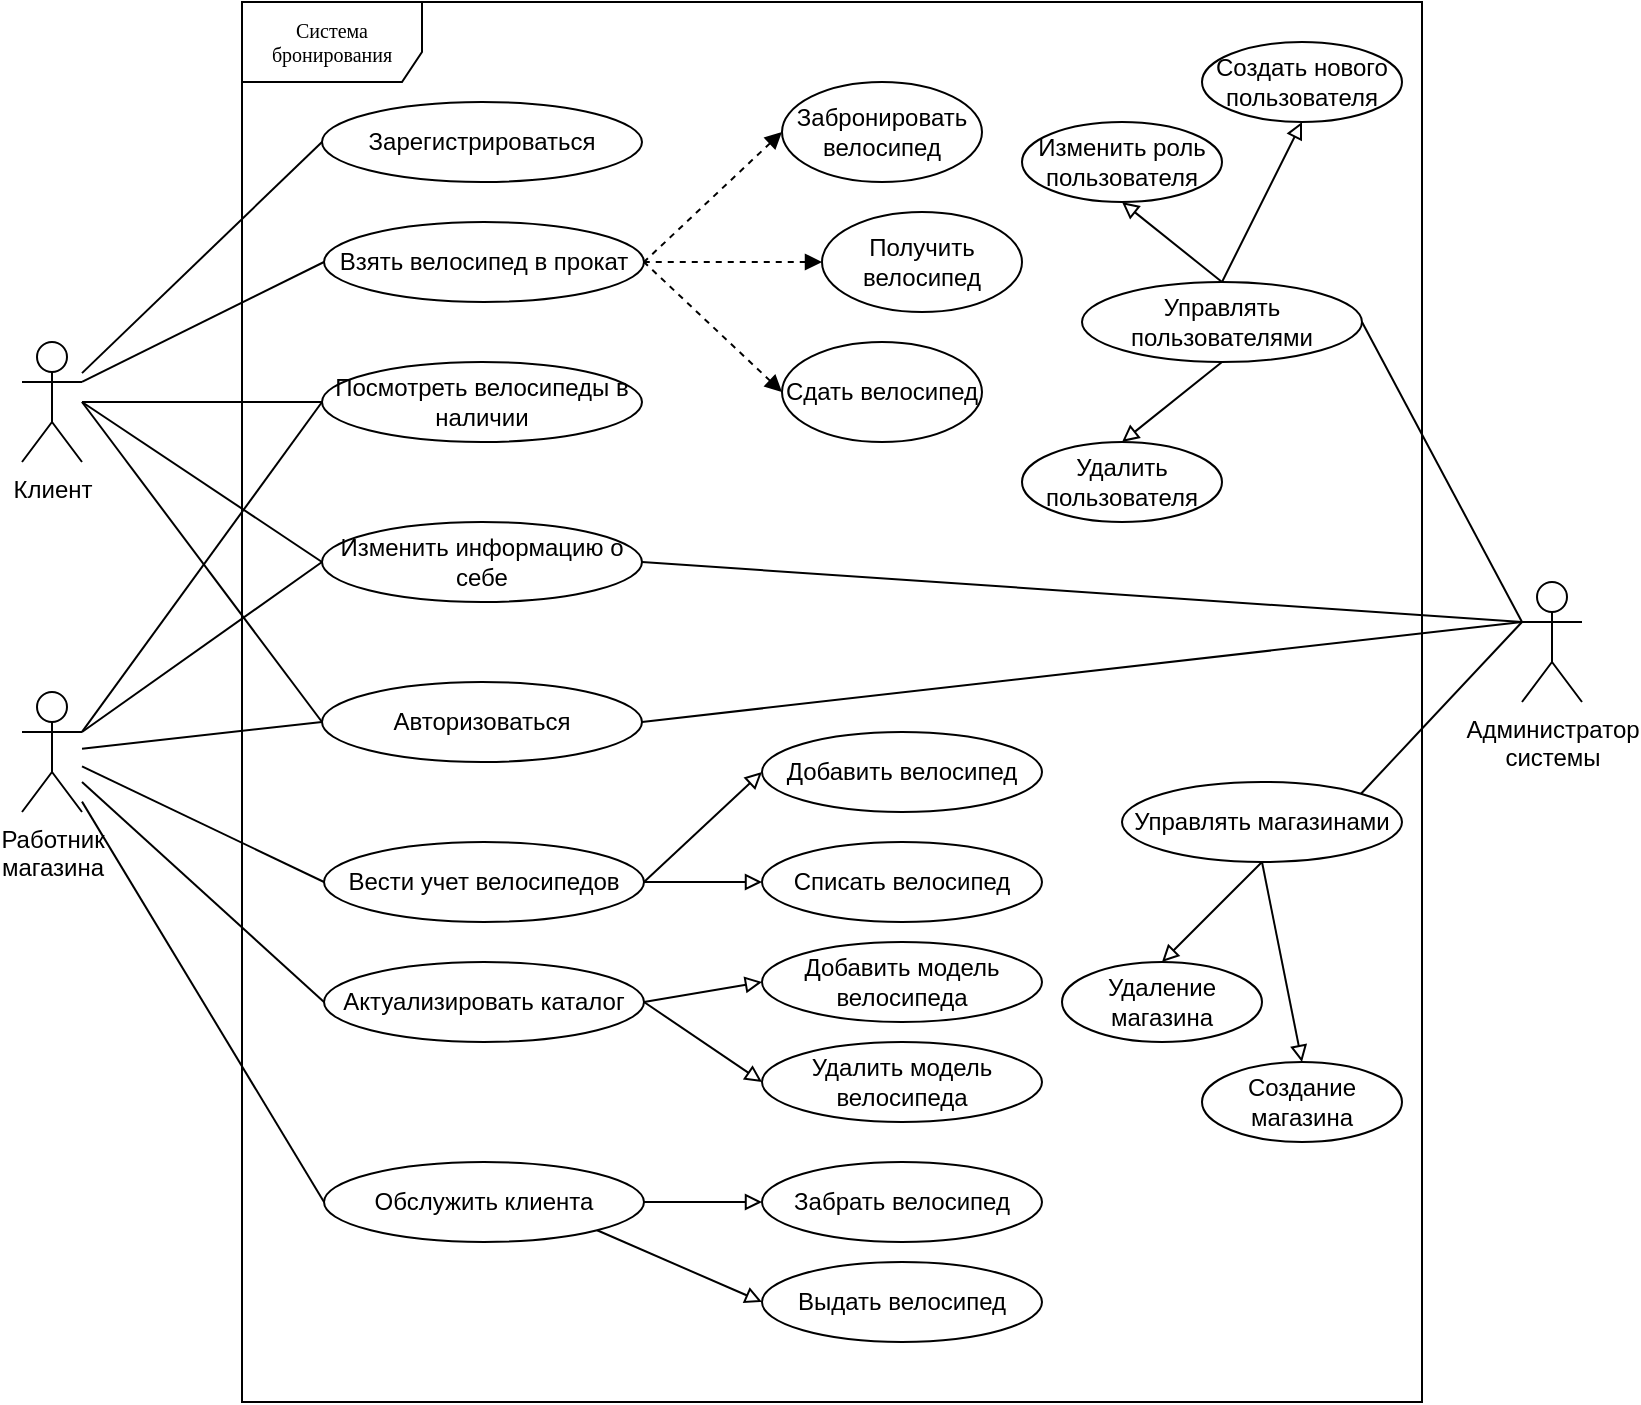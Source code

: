 <mxfile version="26.0.9" pages="4">
  <diagram name="Диаграмма сценариев использования" id="c4acf3e9-155e-7222-9cf6-157b1a14988f">
    <mxGraphModel dx="463" dy="786" grid="1" gridSize="10" guides="1" tooltips="1" connect="1" arrows="1" fold="1" page="1" pageScale="1" pageWidth="850" pageHeight="1100" background="none" math="0" shadow="0">
      <root>
        <mxCell id="0" />
        <mxCell id="1" parent="0" />
        <mxCell id="5Q_zWPFth-06SJfOgQvL-1" value="Система бронирования" style="shape=umlFrame;whiteSpace=wrap;html=1;rounded=0;shadow=0;comic=0;labelBackgroundColor=none;strokeWidth=1;fontFamily=Verdana;fontSize=10;align=center;width=90;height=40;" vertex="1" parent="1">
          <mxGeometry x="1080" y="380" width="590" height="700" as="geometry" />
        </mxCell>
        <mxCell id="5Q_zWPFth-06SJfOgQvL-15" style="edgeStyle=none;shape=connector;rounded=0;orthogonalLoop=1;jettySize=auto;html=1;strokeColor=default;align=center;verticalAlign=middle;fontFamily=Helvetica;fontSize=11;fontColor=default;labelBackgroundColor=default;startFill=0;endArrow=none;entryX=0;entryY=0.5;entryDx=0;entryDy=0;" edge="1" parent="1" target="5Q_zWPFth-06SJfOgQvL-12">
          <mxGeometry relative="1" as="geometry">
            <mxPoint x="1000" y="580" as="sourcePoint" />
          </mxGeometry>
        </mxCell>
        <mxCell id="5Q_zWPFth-06SJfOgQvL-16" style="edgeStyle=none;shape=connector;rounded=0;orthogonalLoop=1;jettySize=auto;html=1;entryX=0;entryY=0.5;entryDx=0;entryDy=0;strokeColor=default;align=center;verticalAlign=middle;fontFamily=Helvetica;fontSize=11;fontColor=default;labelBackgroundColor=default;startFill=0;endArrow=none;" edge="1" parent="1" source="5Q_zWPFth-06SJfOgQvL-2" target="5Q_zWPFth-06SJfOgQvL-11">
          <mxGeometry relative="1" as="geometry" />
        </mxCell>
        <mxCell id="5Q_zWPFth-06SJfOgQvL-30" style="edgeStyle=none;shape=connector;rounded=0;orthogonalLoop=1;jettySize=auto;html=1;exitX=1;exitY=0.333;exitDx=0;exitDy=0;exitPerimeter=0;entryX=0;entryY=0.5;entryDx=0;entryDy=0;strokeColor=default;align=center;verticalAlign=middle;fontFamily=Helvetica;fontSize=12;fontColor=default;labelBackgroundColor=default;startFill=0;endArrow=none;" edge="1" parent="1" source="5Q_zWPFth-06SJfOgQvL-2" target="5Q_zWPFth-06SJfOgQvL-20">
          <mxGeometry relative="1" as="geometry" />
        </mxCell>
        <mxCell id="5Q_zWPFth-06SJfOgQvL-2" value="Клиент" style="shape=umlActor;verticalLabelPosition=bottom;verticalAlign=top;html=1;outlineConnect=0;" vertex="1" parent="1">
          <mxGeometry x="970" y="550" width="30" height="60" as="geometry" />
        </mxCell>
        <mxCell id="R6sITiRqcXBimKomNWk--33" style="edgeStyle=none;shape=connector;rounded=0;orthogonalLoop=1;jettySize=auto;html=1;exitX=0;exitY=0.333;exitDx=0;exitDy=0;exitPerimeter=0;entryX=1;entryY=0;entryDx=0;entryDy=0;strokeColor=default;align=center;verticalAlign=middle;fontFamily=Helvetica;fontSize=12;fontColor=default;labelBackgroundColor=default;startFill=0;endArrow=none;endFill=0;" edge="1" parent="1" source="5Q_zWPFth-06SJfOgQvL-7" target="R6sITiRqcXBimKomNWk--1">
          <mxGeometry relative="1" as="geometry" />
        </mxCell>
        <mxCell id="5Q_zWPFth-06SJfOgQvL-7" value="Администратор&lt;div&gt;системы&lt;/div&gt;" style="shape=umlActor;verticalLabelPosition=bottom;verticalAlign=top;html=1;outlineConnect=0;" vertex="1" parent="1">
          <mxGeometry x="1720" y="670" width="30" height="60" as="geometry" />
        </mxCell>
        <mxCell id="5Q_zWPFth-06SJfOgQvL-14" style="rounded=0;orthogonalLoop=1;jettySize=auto;html=1;entryX=0;entryY=0.5;entryDx=0;entryDy=0;endArrow=none;startFill=0;" edge="1" parent="1" source="5Q_zWPFth-06SJfOgQvL-10" target="5Q_zWPFth-06SJfOgQvL-12">
          <mxGeometry relative="1" as="geometry" />
        </mxCell>
        <mxCell id="5Q_zWPFth-06SJfOgQvL-10" value="Работник&lt;div&gt;магазина&lt;/div&gt;" style="shape=umlActor;verticalLabelPosition=bottom;verticalAlign=top;html=1;outlineConnect=0;" vertex="1" parent="1">
          <mxGeometry x="970" y="725" width="30" height="60" as="geometry" />
        </mxCell>
        <mxCell id="5Q_zWPFth-06SJfOgQvL-11" value="Зарегистрироваться" style="ellipse;whiteSpace=wrap;html=1;" vertex="1" parent="1">
          <mxGeometry x="1120" y="430" width="160" height="40" as="geometry" />
        </mxCell>
        <mxCell id="R6sITiRqcXBimKomNWk--11" style="edgeStyle=none;shape=connector;rounded=0;orthogonalLoop=1;jettySize=auto;html=1;exitX=1;exitY=0.5;exitDx=0;exitDy=0;strokeColor=default;align=center;verticalAlign=middle;fontFamily=Helvetica;fontSize=12;fontColor=default;labelBackgroundColor=default;startFill=0;endArrow=none;entryX=0;entryY=0.333;entryDx=0;entryDy=0;entryPerimeter=0;" edge="1" parent="1" source="5Q_zWPFth-06SJfOgQvL-12" target="5Q_zWPFth-06SJfOgQvL-7">
          <mxGeometry relative="1" as="geometry" />
        </mxCell>
        <mxCell id="5Q_zWPFth-06SJfOgQvL-12" value="Авторизоваться" style="ellipse;whiteSpace=wrap;html=1;" vertex="1" parent="1">
          <mxGeometry x="1120" y="720" width="160" height="40" as="geometry" />
        </mxCell>
        <mxCell id="5Q_zWPFth-06SJfOgQvL-18" value="Создать нового пользователя" style="ellipse;whiteSpace=wrap;html=1;" vertex="1" parent="1">
          <mxGeometry x="1560" y="400" width="100" height="40" as="geometry" />
        </mxCell>
        <mxCell id="5Q_zWPFth-06SJfOgQvL-19" value="Изменить роль пользователя" style="ellipse;whiteSpace=wrap;html=1;" vertex="1" parent="1">
          <mxGeometry x="1470" y="440" width="100" height="40" as="geometry" />
        </mxCell>
        <mxCell id="5Q_zWPFth-06SJfOgQvL-20" value="Взять велосипед в прокат" style="ellipse;whiteSpace=wrap;html=1;" vertex="1" parent="1">
          <mxGeometry x="1121" y="490" width="160" height="40" as="geometry" />
        </mxCell>
        <mxCell id="5Q_zWPFth-06SJfOgQvL-39" style="edgeStyle=none;shape=connector;rounded=0;orthogonalLoop=1;jettySize=auto;html=1;exitX=0;exitY=0.5;exitDx=0;exitDy=0;strokeColor=default;align=center;verticalAlign=middle;fontFamily=Helvetica;fontSize=12;fontColor=default;labelBackgroundColor=default;startFill=0;endArrow=none;" edge="1" parent="1" source="5Q_zWPFth-06SJfOgQvL-21" target="5Q_zWPFth-06SJfOgQvL-10">
          <mxGeometry relative="1" as="geometry" />
        </mxCell>
        <mxCell id="R6sITiRqcXBimKomNWk--27" style="edgeStyle=none;shape=connector;rounded=0;orthogonalLoop=1;jettySize=auto;html=1;exitX=1;exitY=0.5;exitDx=0;exitDy=0;entryX=0;entryY=0.5;entryDx=0;entryDy=0;strokeColor=default;align=center;verticalAlign=middle;fontFamily=Helvetica;fontSize=12;fontColor=default;labelBackgroundColor=default;startFill=0;endArrow=block;endFill=0;" edge="1" parent="1" source="5Q_zWPFth-06SJfOgQvL-21" target="5Q_zWPFth-06SJfOgQvL-24">
          <mxGeometry relative="1" as="geometry" />
        </mxCell>
        <mxCell id="R6sITiRqcXBimKomNWk--28" style="edgeStyle=none;shape=connector;rounded=0;orthogonalLoop=1;jettySize=auto;html=1;exitX=1;exitY=1;exitDx=0;exitDy=0;entryX=0;entryY=0.5;entryDx=0;entryDy=0;strokeColor=default;align=center;verticalAlign=middle;fontFamily=Helvetica;fontSize=12;fontColor=default;labelBackgroundColor=default;startFill=0;endArrow=block;endFill=0;" edge="1" parent="1" source="5Q_zWPFth-06SJfOgQvL-21" target="R6sITiRqcXBimKomNWk--5">
          <mxGeometry relative="1" as="geometry" />
        </mxCell>
        <mxCell id="5Q_zWPFth-06SJfOgQvL-21" value="Обслужить клиента" style="ellipse;whiteSpace=wrap;html=1;" vertex="1" parent="1">
          <mxGeometry x="1121" y="960" width="160" height="40" as="geometry" />
        </mxCell>
        <mxCell id="5Q_zWPFth-06SJfOgQvL-22" value="Удалить пользователя" style="ellipse;whiteSpace=wrap;html=1;" vertex="1" parent="1">
          <mxGeometry x="1470" y="600" width="100" height="40" as="geometry" />
        </mxCell>
        <mxCell id="5Q_zWPFth-06SJfOgQvL-24" value="Забрать велосипед" style="ellipse;whiteSpace=wrap;html=1;" vertex="1" parent="1">
          <mxGeometry x="1340" y="960" width="140" height="40" as="geometry" />
        </mxCell>
        <mxCell id="5Q_zWPFth-06SJfOgQvL-34" style="edgeStyle=none;shape=connector;rounded=0;orthogonalLoop=1;jettySize=auto;html=1;exitX=0;exitY=0.5;exitDx=0;exitDy=0;strokeColor=default;align=center;verticalAlign=middle;fontFamily=Helvetica;fontSize=12;fontColor=default;labelBackgroundColor=default;startFill=0;endArrow=none;" edge="1" parent="1" source="5Q_zWPFth-06SJfOgQvL-25">
          <mxGeometry relative="1" as="geometry">
            <mxPoint x="1000" y="580" as="targetPoint" />
          </mxGeometry>
        </mxCell>
        <mxCell id="5Q_zWPFth-06SJfOgQvL-25" value="Изменить информацию о себе" style="ellipse;whiteSpace=wrap;html=1;strokeColor=default;align=center;verticalAlign=middle;fontFamily=Helvetica;fontSize=12;fontColor=default;fillColor=default;" vertex="1" parent="1">
          <mxGeometry x="1120" y="640" width="160" height="40" as="geometry" />
        </mxCell>
        <mxCell id="R6sITiRqcXBimKomNWk--17" style="edgeStyle=none;shape=connector;rounded=0;orthogonalLoop=1;jettySize=auto;html=1;exitX=0;exitY=0.5;exitDx=0;exitDy=0;entryX=1;entryY=0.5;entryDx=0;entryDy=0;strokeColor=default;align=center;verticalAlign=middle;fontFamily=Helvetica;fontSize=12;fontColor=default;labelBackgroundColor=default;startFill=1;endArrow=none;dashed=1;startArrow=block;endFill=1;" edge="1" parent="1" source="5Q_zWPFth-06SJfOgQvL-26" target="5Q_zWPFth-06SJfOgQvL-20">
          <mxGeometry relative="1" as="geometry" />
        </mxCell>
        <mxCell id="5Q_zWPFth-06SJfOgQvL-26" value="Получить велосипед" style="ellipse;whiteSpace=wrap;html=1;" vertex="1" parent="1">
          <mxGeometry x="1370" y="485" width="100" height="50" as="geometry" />
        </mxCell>
        <mxCell id="R6sITiRqcXBimKomNWk--18" style="edgeStyle=none;shape=connector;rounded=0;orthogonalLoop=1;jettySize=auto;html=1;exitX=0;exitY=0.5;exitDx=0;exitDy=0;entryX=1;entryY=0.5;entryDx=0;entryDy=0;strokeColor=default;align=center;verticalAlign=middle;fontFamily=Helvetica;fontSize=12;fontColor=default;labelBackgroundColor=default;startFill=1;endArrow=none;dashed=1;startArrow=block;endFill=1;" edge="1" parent="1" source="5Q_zWPFth-06SJfOgQvL-27" target="5Q_zWPFth-06SJfOgQvL-20">
          <mxGeometry relative="1" as="geometry" />
        </mxCell>
        <mxCell id="5Q_zWPFth-06SJfOgQvL-27" value="Сдать велосипед" style="ellipse;whiteSpace=wrap;html=1;" vertex="1" parent="1">
          <mxGeometry x="1350" y="550" width="100" height="50" as="geometry" />
        </mxCell>
        <mxCell id="5Q_zWPFth-06SJfOgQvL-33" style="edgeStyle=none;shape=connector;rounded=0;orthogonalLoop=1;jettySize=auto;html=1;exitX=0;exitY=0.5;exitDx=0;exitDy=0;strokeColor=default;align=center;verticalAlign=middle;fontFamily=Helvetica;fontSize=12;fontColor=default;labelBackgroundColor=default;startFill=0;endArrow=none;" edge="1" parent="1" source="5Q_zWPFth-06SJfOgQvL-28">
          <mxGeometry relative="1" as="geometry">
            <mxPoint x="1000" y="580.0" as="targetPoint" />
          </mxGeometry>
        </mxCell>
        <mxCell id="5Q_zWPFth-06SJfOgQvL-28" value="Посмотреть велосипеды в наличии" style="ellipse;whiteSpace=wrap;html=1;" vertex="1" parent="1">
          <mxGeometry x="1120" y="560" width="160" height="40" as="geometry" />
        </mxCell>
        <mxCell id="5Q_zWPFth-06SJfOgQvL-38" style="edgeStyle=none;shape=connector;rounded=0;orthogonalLoop=1;jettySize=auto;html=1;exitX=0;exitY=0.5;exitDx=0;exitDy=0;strokeColor=default;align=center;verticalAlign=middle;fontFamily=Helvetica;fontSize=12;fontColor=default;labelBackgroundColor=default;startFill=0;endArrow=none;" edge="1" parent="1" source="5Q_zWPFth-06SJfOgQvL-29" target="5Q_zWPFth-06SJfOgQvL-10">
          <mxGeometry relative="1" as="geometry" />
        </mxCell>
        <mxCell id="R6sITiRqcXBimKomNWk--19" style="edgeStyle=none;shape=connector;rounded=0;orthogonalLoop=1;jettySize=auto;html=1;exitX=1;exitY=0.5;exitDx=0;exitDy=0;entryX=0;entryY=0.5;entryDx=0;entryDy=0;strokeColor=default;align=center;verticalAlign=middle;fontFamily=Helvetica;fontSize=12;fontColor=default;labelBackgroundColor=default;startFill=0;endArrow=block;endFill=0;" edge="1" parent="1" source="5Q_zWPFth-06SJfOgQvL-29" target="R6sITiRqcXBimKomNWk--6">
          <mxGeometry relative="1" as="geometry" />
        </mxCell>
        <mxCell id="R6sITiRqcXBimKomNWk--20" style="edgeStyle=none;shape=connector;rounded=0;orthogonalLoop=1;jettySize=auto;html=1;exitX=1;exitY=0.5;exitDx=0;exitDy=0;entryX=0;entryY=0.5;entryDx=0;entryDy=0;strokeColor=default;align=center;verticalAlign=middle;fontFamily=Helvetica;fontSize=12;fontColor=default;labelBackgroundColor=default;startFill=0;endArrow=block;endFill=0;" edge="1" parent="1" source="5Q_zWPFth-06SJfOgQvL-29" target="R6sITiRqcXBimKomNWk--7">
          <mxGeometry relative="1" as="geometry" />
        </mxCell>
        <mxCell id="5Q_zWPFth-06SJfOgQvL-29" value="Вести учет велосипедов" style="ellipse;whiteSpace=wrap;html=1;" vertex="1" parent="1">
          <mxGeometry x="1121" y="800" width="160" height="40" as="geometry" />
        </mxCell>
        <mxCell id="5Q_zWPFth-06SJfOgQvL-35" style="edgeStyle=none;shape=connector;rounded=0;orthogonalLoop=1;jettySize=auto;html=1;exitX=0;exitY=0.5;exitDx=0;exitDy=0;entryX=1;entryY=0.333;entryDx=0;entryDy=0;entryPerimeter=0;strokeColor=default;align=center;verticalAlign=middle;fontFamily=Helvetica;fontSize=12;fontColor=default;labelBackgroundColor=default;startFill=0;endArrow=none;" edge="1" parent="1" source="5Q_zWPFth-06SJfOgQvL-28" target="5Q_zWPFth-06SJfOgQvL-10">
          <mxGeometry relative="1" as="geometry" />
        </mxCell>
        <mxCell id="5Q_zWPFth-06SJfOgQvL-36" style="edgeStyle=none;shape=connector;rounded=0;orthogonalLoop=1;jettySize=auto;html=1;exitX=0;exitY=0.5;exitDx=0;exitDy=0;entryX=1;entryY=0.333;entryDx=0;entryDy=0;entryPerimeter=0;strokeColor=default;align=center;verticalAlign=middle;fontFamily=Helvetica;fontSize=12;fontColor=default;labelBackgroundColor=default;startFill=0;endArrow=none;" edge="1" parent="1" source="5Q_zWPFth-06SJfOgQvL-25" target="5Q_zWPFth-06SJfOgQvL-10">
          <mxGeometry relative="1" as="geometry" />
        </mxCell>
        <mxCell id="R6sITiRqcXBimKomNWk--35" style="edgeStyle=none;shape=connector;rounded=0;orthogonalLoop=1;jettySize=auto;html=1;exitX=0.5;exitY=1;exitDx=0;exitDy=0;entryX=0.5;entryY=0;entryDx=0;entryDy=0;strokeColor=default;align=center;verticalAlign=middle;fontFamily=Helvetica;fontSize=12;fontColor=default;labelBackgroundColor=default;startFill=0;endArrow=block;endFill=0;" edge="1" parent="1" source="R6sITiRqcXBimKomNWk--1" target="R6sITiRqcXBimKomNWk--3">
          <mxGeometry relative="1" as="geometry" />
        </mxCell>
        <mxCell id="R6sITiRqcXBimKomNWk--1" value="Управлять магазинами" style="ellipse;whiteSpace=wrap;html=1;" vertex="1" parent="1">
          <mxGeometry x="1520" y="770" width="140" height="40" as="geometry" />
        </mxCell>
        <mxCell id="R6sITiRqcXBimKomNWk--2" value="Создание магазина" style="ellipse;whiteSpace=wrap;html=1;" vertex="1" parent="1">
          <mxGeometry x="1560" y="910" width="100" height="40" as="geometry" />
        </mxCell>
        <mxCell id="R6sITiRqcXBimKomNWk--3" value="Удаление магазина" style="ellipse;whiteSpace=wrap;html=1;" vertex="1" parent="1">
          <mxGeometry x="1490" y="860" width="100" height="40" as="geometry" />
        </mxCell>
        <mxCell id="R6sITiRqcXBimKomNWk--5" value="Выдать велосипед" style="ellipse;whiteSpace=wrap;html=1;" vertex="1" parent="1">
          <mxGeometry x="1340" y="1010" width="140" height="40" as="geometry" />
        </mxCell>
        <mxCell id="R6sITiRqcXBimKomNWk--6" value="Добавить велосипед" style="ellipse;whiteSpace=wrap;html=1;" vertex="1" parent="1">
          <mxGeometry x="1340" y="745" width="140" height="40" as="geometry" />
        </mxCell>
        <mxCell id="R6sITiRqcXBimKomNWk--7" value="Списать велосипед" style="ellipse;whiteSpace=wrap;html=1;" vertex="1" parent="1">
          <mxGeometry x="1340" y="800" width="140" height="40" as="geometry" />
        </mxCell>
        <mxCell id="R6sITiRqcXBimKomNWk--8" value="Добавить модель велосипеда" style="ellipse;whiteSpace=wrap;html=1;" vertex="1" parent="1">
          <mxGeometry x="1340" y="850" width="140" height="40" as="geometry" />
        </mxCell>
        <mxCell id="R6sITiRqcXBimKomNWk--13" style="edgeStyle=none;shape=connector;rounded=0;orthogonalLoop=1;jettySize=auto;html=1;exitX=1;exitY=0.5;exitDx=0;exitDy=0;strokeColor=default;align=center;verticalAlign=middle;fontFamily=Helvetica;fontSize=12;fontColor=default;labelBackgroundColor=default;startFill=0;endArrow=none;entryX=0;entryY=0.333;entryDx=0;entryDy=0;entryPerimeter=0;" edge="1" parent="1" source="R6sITiRqcXBimKomNWk--10" target="5Q_zWPFth-06SJfOgQvL-7">
          <mxGeometry relative="1" as="geometry">
            <mxPoint x="1730" y="730.0" as="targetPoint" />
          </mxGeometry>
        </mxCell>
        <mxCell id="R6sITiRqcXBimKomNWk--30" style="edgeStyle=none;shape=connector;rounded=0;orthogonalLoop=1;jettySize=auto;html=1;exitX=0.5;exitY=0;exitDx=0;exitDy=0;entryX=0.5;entryY=1;entryDx=0;entryDy=0;strokeColor=default;align=center;verticalAlign=middle;fontFamily=Helvetica;fontSize=12;fontColor=default;labelBackgroundColor=default;startFill=0;endArrow=block;endFill=0;" edge="1" parent="1" source="R6sITiRqcXBimKomNWk--10" target="5Q_zWPFth-06SJfOgQvL-18">
          <mxGeometry relative="1" as="geometry" />
        </mxCell>
        <mxCell id="R6sITiRqcXBimKomNWk--31" style="edgeStyle=none;shape=connector;rounded=0;orthogonalLoop=1;jettySize=auto;html=1;exitX=0.5;exitY=0;exitDx=0;exitDy=0;entryX=0.5;entryY=1;entryDx=0;entryDy=0;strokeColor=default;align=center;verticalAlign=middle;fontFamily=Helvetica;fontSize=12;fontColor=default;labelBackgroundColor=default;startFill=0;endArrow=block;endFill=0;" edge="1" parent="1" source="R6sITiRqcXBimKomNWk--10" target="5Q_zWPFth-06SJfOgQvL-19">
          <mxGeometry relative="1" as="geometry" />
        </mxCell>
        <mxCell id="R6sITiRqcXBimKomNWk--32" style="edgeStyle=none;shape=connector;rounded=0;orthogonalLoop=1;jettySize=auto;html=1;exitX=0.5;exitY=1;exitDx=0;exitDy=0;entryX=0.5;entryY=0;entryDx=0;entryDy=0;strokeColor=default;align=center;verticalAlign=middle;fontFamily=Helvetica;fontSize=12;fontColor=default;labelBackgroundColor=default;startFill=0;endArrow=block;endFill=0;" edge="1" parent="1" source="R6sITiRqcXBimKomNWk--10" target="5Q_zWPFth-06SJfOgQvL-22">
          <mxGeometry relative="1" as="geometry" />
        </mxCell>
        <mxCell id="R6sITiRqcXBimKomNWk--10" value="Управлять пользователями" style="ellipse;whiteSpace=wrap;html=1;" vertex="1" parent="1">
          <mxGeometry x="1500" y="520" width="140" height="40" as="geometry" />
        </mxCell>
        <mxCell id="R6sITiRqcXBimKomNWk--12" style="edgeStyle=none;shape=connector;rounded=0;orthogonalLoop=1;jettySize=auto;html=1;exitX=1;exitY=0.5;exitDx=0;exitDy=0;entryX=0;entryY=0.333;entryDx=0;entryDy=0;entryPerimeter=0;strokeColor=default;align=center;verticalAlign=middle;fontFamily=Helvetica;fontSize=12;fontColor=default;labelBackgroundColor=default;startFill=0;endArrow=none;" edge="1" parent="1" source="5Q_zWPFth-06SJfOgQvL-25" target="5Q_zWPFth-06SJfOgQvL-7">
          <mxGeometry relative="1" as="geometry" />
        </mxCell>
        <mxCell id="R6sITiRqcXBimKomNWk--16" style="edgeStyle=none;shape=connector;rounded=0;orthogonalLoop=1;jettySize=auto;html=1;exitX=0;exitY=0.5;exitDx=0;exitDy=0;entryX=1;entryY=0.5;entryDx=0;entryDy=0;strokeColor=default;align=center;verticalAlign=middle;fontFamily=Helvetica;fontSize=12;fontColor=default;labelBackgroundColor=default;startFill=1;endArrow=none;dashed=1;endFill=1;startArrow=block;" edge="1" parent="1" source="R6sITiRqcXBimKomNWk--15" target="5Q_zWPFth-06SJfOgQvL-20">
          <mxGeometry relative="1" as="geometry" />
        </mxCell>
        <mxCell id="R6sITiRqcXBimKomNWk--15" value="Забронировать велосипед" style="ellipse;whiteSpace=wrap;html=1;" vertex="1" parent="1">
          <mxGeometry x="1350" y="420" width="100" height="50" as="geometry" />
        </mxCell>
        <mxCell id="R6sITiRqcXBimKomNWk--22" style="edgeStyle=none;shape=connector;rounded=0;orthogonalLoop=1;jettySize=auto;html=1;exitX=0;exitY=0.5;exitDx=0;exitDy=0;strokeColor=default;align=center;verticalAlign=middle;fontFamily=Helvetica;fontSize=12;fontColor=default;labelBackgroundColor=default;startFill=0;endArrow=none;" edge="1" parent="1" source="R6sITiRqcXBimKomNWk--21">
          <mxGeometry relative="1" as="geometry">
            <mxPoint x="1000" y="770.0" as="targetPoint" />
          </mxGeometry>
        </mxCell>
        <mxCell id="R6sITiRqcXBimKomNWk--23" style="edgeStyle=none;shape=connector;rounded=0;orthogonalLoop=1;jettySize=auto;html=1;exitX=1;exitY=0.5;exitDx=0;exitDy=0;entryX=0;entryY=0.5;entryDx=0;entryDy=0;strokeColor=default;align=center;verticalAlign=middle;fontFamily=Helvetica;fontSize=12;fontColor=default;labelBackgroundColor=default;startFill=0;endArrow=block;endFill=0;" edge="1" parent="1" source="R6sITiRqcXBimKomNWk--21" target="R6sITiRqcXBimKomNWk--8">
          <mxGeometry relative="1" as="geometry" />
        </mxCell>
        <mxCell id="R6sITiRqcXBimKomNWk--25" style="edgeStyle=none;shape=connector;rounded=0;orthogonalLoop=1;jettySize=auto;html=1;exitX=1;exitY=0.5;exitDx=0;exitDy=0;entryX=0;entryY=0.5;entryDx=0;entryDy=0;strokeColor=default;align=center;verticalAlign=middle;fontFamily=Helvetica;fontSize=12;fontColor=default;labelBackgroundColor=default;startFill=0;endArrow=block;endFill=0;" edge="1" parent="1" source="R6sITiRqcXBimKomNWk--21" target="R6sITiRqcXBimKomNWk--24">
          <mxGeometry relative="1" as="geometry" />
        </mxCell>
        <mxCell id="R6sITiRqcXBimKomNWk--21" value="Актуализировать каталог" style="ellipse;whiteSpace=wrap;html=1;" vertex="1" parent="1">
          <mxGeometry x="1121" y="860" width="160" height="40" as="geometry" />
        </mxCell>
        <mxCell id="R6sITiRqcXBimKomNWk--24" value="Удалить модель велосипеда" style="ellipse;whiteSpace=wrap;html=1;" vertex="1" parent="1">
          <mxGeometry x="1340" y="900" width="140" height="40" as="geometry" />
        </mxCell>
        <mxCell id="R6sITiRqcXBimKomNWk--34" style="edgeStyle=none;shape=connector;rounded=0;orthogonalLoop=1;jettySize=auto;html=1;exitX=0.5;exitY=1;exitDx=0;exitDy=0;entryX=0.5;entryY=0;entryDx=0;entryDy=0;strokeColor=default;align=center;verticalAlign=middle;fontFamily=Helvetica;fontSize=12;fontColor=default;labelBackgroundColor=default;startFill=0;endArrow=block;endFill=0;" edge="1" parent="1" source="R6sITiRqcXBimKomNWk--1" target="R6sITiRqcXBimKomNWk--2">
          <mxGeometry relative="1" as="geometry" />
        </mxCell>
      </root>
    </mxGraphModel>
  </diagram>
  <diagram id="XkStOb50PGYoHI9sRo4j" name="Инфологическая модель">
    <mxGraphModel dx="2927" dy="2427" grid="1" gridSize="10" guides="1" tooltips="1" connect="1" arrows="1" fold="1" page="1" pageScale="1" pageWidth="827" pageHeight="1169" math="0" shadow="0">
      <root>
        <mxCell id="0" />
        <mxCell id="1" parent="0" />
        <mxCell id="BaX5ZBMZweJ76i1v1zu9-5" style="edgeStyle=none;shape=connector;rounded=0;orthogonalLoop=1;jettySize=auto;html=1;exitX=1;exitY=0.5;exitDx=0;exitDy=0;entryX=0;entryY=0.5;entryDx=0;entryDy=0;strokeColor=default;align=center;verticalAlign=middle;fontFamily=Helvetica;fontSize=12;fontColor=default;labelBackgroundColor=default;startFill=0;endArrow=none;" edge="1" parent="1" source="4k0wfkkiHkNcyjWY7Jx8-1" target="4k0wfkkiHkNcyjWY7Jx8-3">
          <mxGeometry relative="1" as="geometry" />
        </mxCell>
        <mxCell id="BaX5ZBMZweJ76i1v1zu9-21" style="edgeStyle=none;shape=connector;rounded=0;orthogonalLoop=1;jettySize=auto;html=1;exitX=0;exitY=0.25;exitDx=0;exitDy=0;entryX=1;entryY=1;entryDx=0;entryDy=0;strokeColor=default;align=center;verticalAlign=middle;fontFamily=Helvetica;fontSize=12;fontColor=default;labelBackgroundColor=default;startFill=0;endArrow=none;" edge="1" parent="1" source="4k0wfkkiHkNcyjWY7Jx8-1" target="BaX5ZBMZweJ76i1v1zu9-20">
          <mxGeometry relative="1" as="geometry" />
        </mxCell>
        <mxCell id="BaX5ZBMZweJ76i1v1zu9-23" style="edgeStyle=none;shape=connector;rounded=0;orthogonalLoop=1;jettySize=auto;html=1;exitX=0.25;exitY=1;exitDx=0;exitDy=0;entryX=0.5;entryY=1;entryDx=0;entryDy=0;strokeColor=default;align=center;verticalAlign=middle;fontFamily=Helvetica;fontSize=12;fontColor=default;labelBackgroundColor=default;startFill=0;endArrow=none;" edge="1" parent="1" source="4k0wfkkiHkNcyjWY7Jx8-1" target="BaX5ZBMZweJ76i1v1zu9-22">
          <mxGeometry relative="1" as="geometry" />
        </mxCell>
        <mxCell id="lmWJ4_sTHjdbhTflXQGY-32" style="edgeStyle=none;shape=connector;rounded=0;orthogonalLoop=1;jettySize=auto;html=1;exitX=0.5;exitY=0;exitDx=0;exitDy=0;entryX=0.5;entryY=1;entryDx=0;entryDy=0;strokeColor=default;align=center;verticalAlign=middle;fontFamily=Helvetica;fontSize=12;fontColor=default;labelBackgroundColor=default;startFill=0;endArrow=none;endFill=0;" edge="1" parent="1" source="4k0wfkkiHkNcyjWY7Jx8-1" target="lmWJ4_sTHjdbhTflXQGY-31">
          <mxGeometry relative="1" as="geometry" />
        </mxCell>
        <mxCell id="4k0wfkkiHkNcyjWY7Jx8-1" value="Клиент" style="rounded=0;whiteSpace=wrap;html=1;strokeColor=#6c8ebf;align=center;verticalAlign=middle;fontFamily=Helvetica;fontSize=12;fillColor=#dae8fc;" vertex="1" parent="1">
          <mxGeometry x="120" y="160" width="120" height="80" as="geometry" />
        </mxCell>
        <mxCell id="BaX5ZBMZweJ76i1v1zu9-40" style="edgeStyle=none;shape=connector;rounded=0;orthogonalLoop=1;jettySize=auto;html=1;exitX=0.5;exitY=0;exitDx=0;exitDy=0;entryX=0.5;entryY=1;entryDx=0;entryDy=0;strokeColor=default;align=center;verticalAlign=middle;fontFamily=Helvetica;fontSize=12;fontColor=default;labelBackgroundColor=default;startFill=0;endArrow=none;" edge="1" parent="1" source="4k0wfkkiHkNcyjWY7Jx8-2" target="BaX5ZBMZweJ76i1v1zu9-2">
          <mxGeometry relative="1" as="geometry" />
        </mxCell>
        <mxCell id="4k0wfkkiHkNcyjWY7Jx8-2" value="ID" style="ellipse;whiteSpace=wrap;html=1;strokeColor=#82b366;align=center;verticalAlign=middle;fontFamily=Helvetica;fontSize=12;fillColor=#d5e8d4;" vertex="1" parent="1">
          <mxGeometry x="620" y="560" width="80" height="40" as="geometry" />
        </mxCell>
        <mxCell id="BaX5ZBMZweJ76i1v1zu9-6" style="edgeStyle=none;shape=connector;rounded=0;orthogonalLoop=1;jettySize=auto;html=1;exitX=1;exitY=0.5;exitDx=0;exitDy=0;entryX=0;entryY=0.5;entryDx=0;entryDy=0;strokeColor=default;align=center;verticalAlign=middle;fontFamily=Helvetica;fontSize=12;fontColor=default;labelBackgroundColor=default;startFill=0;endArrow=none;" edge="1" parent="1" source="4k0wfkkiHkNcyjWY7Jx8-3" target="BaX5ZBMZweJ76i1v1zu9-4">
          <mxGeometry relative="1" as="geometry" />
        </mxCell>
        <mxCell id="4k0wfkkiHkNcyjWY7Jx8-3" value="" style="rhombus;whiteSpace=wrap;html=1;strokeColor=#b85450;align=center;verticalAlign=middle;fontFamily=Helvetica;fontSize=12;fillColor=#f8cecc;" vertex="1" parent="1">
          <mxGeometry x="280" y="180" width="40" height="40" as="geometry" />
        </mxCell>
        <mxCell id="BaX5ZBMZweJ76i1v1zu9-8" style="edgeStyle=none;shape=connector;rounded=0;orthogonalLoop=1;jettySize=auto;html=1;exitX=0;exitY=0.5;exitDx=0;exitDy=0;entryX=1;entryY=0.5;entryDx=0;entryDy=0;strokeColor=default;align=center;verticalAlign=middle;fontFamily=Helvetica;fontSize=12;fontColor=default;labelBackgroundColor=default;startFill=0;endArrow=none;" edge="1" parent="1" source="4k0wfkkiHkNcyjWY7Jx8-4" target="BaX5ZBMZweJ76i1v1zu9-7">
          <mxGeometry relative="1" as="geometry" />
        </mxCell>
        <mxCell id="lmWJ4_sTHjdbhTflXQGY-11" style="edgeStyle=none;shape=connector;rounded=0;orthogonalLoop=1;jettySize=auto;html=1;exitX=0.5;exitY=0;exitDx=0;exitDy=0;entryX=0.5;entryY=1;entryDx=0;entryDy=0;strokeColor=default;align=center;verticalAlign=middle;fontFamily=Helvetica;fontSize=12;fontColor=default;labelBackgroundColor=default;startFill=0;endArrow=none;endFill=0;" edge="1" parent="1" source="4k0wfkkiHkNcyjWY7Jx8-4" target="lmWJ4_sTHjdbhTflXQGY-10">
          <mxGeometry relative="1" as="geometry" />
        </mxCell>
        <mxCell id="4k0wfkkiHkNcyjWY7Jx8-4" value="Магазин" style="rounded=0;whiteSpace=wrap;html=1;strokeColor=#6c8ebf;align=center;verticalAlign=middle;fontFamily=Helvetica;fontSize=12;fillColor=#dae8fc;" vertex="1" parent="1">
          <mxGeometry x="600" y="160" width="120" height="80" as="geometry" />
        </mxCell>
        <mxCell id="BaX5ZBMZweJ76i1v1zu9-15" style="edgeStyle=none;shape=connector;rounded=0;orthogonalLoop=1;jettySize=auto;html=1;exitX=0.75;exitY=0;exitDx=0;exitDy=0;entryX=0.5;entryY=1;entryDx=0;entryDy=0;strokeColor=default;align=center;verticalAlign=middle;fontFamily=Helvetica;fontSize=12;fontColor=default;labelBackgroundColor=default;startFill=0;endArrow=none;" edge="1" parent="1" source="BaX5ZBMZweJ76i1v1zu9-2" target="BaX5ZBMZweJ76i1v1zu9-14">
          <mxGeometry relative="1" as="geometry" />
        </mxCell>
        <mxCell id="BaX5ZBMZweJ76i1v1zu9-18" style="edgeStyle=none;shape=connector;rounded=0;orthogonalLoop=1;jettySize=auto;html=1;exitX=0;exitY=0.5;exitDx=0;exitDy=0;entryX=1;entryY=0.5;entryDx=0;entryDy=0;strokeColor=default;align=center;verticalAlign=middle;fontFamily=Helvetica;fontSize=12;fontColor=default;labelBackgroundColor=default;startFill=0;endArrow=none;" edge="1" parent="1" source="BaX5ZBMZweJ76i1v1zu9-2" target="BaX5ZBMZweJ76i1v1zu9-17">
          <mxGeometry relative="1" as="geometry" />
        </mxCell>
        <mxCell id="TpAXoVu1QkIn0_8xhT-U-9" style="edgeStyle=none;shape=connector;rounded=0;orthogonalLoop=1;jettySize=auto;html=1;exitX=0.25;exitY=0;exitDx=0;exitDy=0;entryX=0.5;entryY=1;entryDx=0;entryDy=0;strokeColor=default;align=center;verticalAlign=middle;fontFamily=Helvetica;fontSize=12;fontColor=default;labelBackgroundColor=default;startFill=0;endArrow=none;endFill=0;" edge="1" parent="1" source="BaX5ZBMZweJ76i1v1zu9-2" target="TpAXoVu1QkIn0_8xhT-U-8">
          <mxGeometry relative="1" as="geometry" />
        </mxCell>
        <mxCell id="BaX5ZBMZweJ76i1v1zu9-2" value="Велосипед" style="rounded=0;whiteSpace=wrap;html=1;strokeColor=#6c8ebf;align=center;verticalAlign=middle;fontFamily=Helvetica;fontSize=12;fillColor=#dae8fc;" vertex="1" parent="1">
          <mxGeometry x="600" y="440" width="120" height="80" as="geometry" />
        </mxCell>
        <mxCell id="BaX5ZBMZweJ76i1v1zu9-3" value="Модель велосипеда" style="rounded=0;whiteSpace=wrap;html=1;strokeColor=#6c8ebf;align=center;verticalAlign=middle;fontFamily=Helvetica;fontSize=12;fillColor=#dae8fc;" vertex="1" parent="1">
          <mxGeometry x="360" y="440" width="120" height="80" as="geometry" />
        </mxCell>
        <mxCell id="TpAXoVu1QkIn0_8xhT-U-6" style="edgeStyle=none;shape=connector;rounded=0;orthogonalLoop=1;jettySize=auto;html=1;exitX=0.75;exitY=1;exitDx=0;exitDy=0;entryX=0.5;entryY=0;entryDx=0;entryDy=0;strokeColor=default;align=center;verticalAlign=middle;fontFamily=Helvetica;fontSize=12;fontColor=default;labelBackgroundColor=default;startFill=0;endArrow=none;endFill=0;" edge="1" parent="1" source="BaX5ZBMZweJ76i1v1zu9-4" target="TpAXoVu1QkIn0_8xhT-U-5">
          <mxGeometry relative="1" as="geometry" />
        </mxCell>
        <mxCell id="BaX5ZBMZweJ76i1v1zu9-4" value="Бронирование" style="rounded=0;whiteSpace=wrap;html=1;strokeColor=#6c8ebf;align=center;verticalAlign=middle;fontFamily=Helvetica;fontSize=12;fillColor=#dae8fc;" vertex="1" parent="1">
          <mxGeometry x="360" y="160" width="120" height="80" as="geometry" />
        </mxCell>
        <mxCell id="BaX5ZBMZweJ76i1v1zu9-9" style="edgeStyle=none;shape=connector;rounded=0;orthogonalLoop=1;jettySize=auto;html=1;exitX=0;exitY=0.5;exitDx=0;exitDy=0;entryX=1;entryY=0.5;entryDx=0;entryDy=0;strokeColor=default;align=center;verticalAlign=middle;fontFamily=Helvetica;fontSize=12;fontColor=default;labelBackgroundColor=default;startFill=0;endArrow=none;" edge="1" parent="1" source="BaX5ZBMZweJ76i1v1zu9-7" target="BaX5ZBMZweJ76i1v1zu9-4">
          <mxGeometry relative="1" as="geometry" />
        </mxCell>
        <mxCell id="BaX5ZBMZweJ76i1v1zu9-7" value="" style="rhombus;whiteSpace=wrap;html=1;strokeColor=#b85450;align=center;verticalAlign=middle;fontFamily=Helvetica;fontSize=12;fillColor=#f8cecc;" vertex="1" parent="1">
          <mxGeometry x="520" y="180" width="40" height="40" as="geometry" />
        </mxCell>
        <mxCell id="BaX5ZBMZweJ76i1v1zu9-11" style="edgeStyle=none;shape=connector;rounded=0;orthogonalLoop=1;jettySize=auto;html=1;exitX=0.5;exitY=0;exitDx=0;exitDy=0;entryX=0.25;entryY=1;entryDx=0;entryDy=0;strokeColor=default;align=center;verticalAlign=middle;fontFamily=Helvetica;fontSize=12;fontColor=default;labelBackgroundColor=default;startFill=0;endArrow=none;" edge="1" parent="1" source="BaX5ZBMZweJ76i1v1zu9-10" target="BaX5ZBMZweJ76i1v1zu9-4">
          <mxGeometry relative="1" as="geometry" />
        </mxCell>
        <mxCell id="BaX5ZBMZweJ76i1v1zu9-12" style="edgeStyle=none;shape=connector;rounded=0;orthogonalLoop=1;jettySize=auto;html=1;exitX=0.5;exitY=1;exitDx=0;exitDy=0;entryX=0.25;entryY=0;entryDx=0;entryDy=0;strokeColor=default;align=center;verticalAlign=middle;fontFamily=Helvetica;fontSize=12;fontColor=default;labelBackgroundColor=default;startFill=0;endArrow=none;" edge="1" parent="1" source="BaX5ZBMZweJ76i1v1zu9-10" target="BaX5ZBMZweJ76i1v1zu9-3">
          <mxGeometry relative="1" as="geometry" />
        </mxCell>
        <mxCell id="BaX5ZBMZweJ76i1v1zu9-10" value="" style="rhombus;whiteSpace=wrap;html=1;strokeColor=#b85450;align=center;verticalAlign=middle;fontFamily=Helvetica;fontSize=12;fillColor=#f8cecc;" vertex="1" parent="1">
          <mxGeometry x="370" y="320" width="40" height="40" as="geometry" />
        </mxCell>
        <mxCell id="BaX5ZBMZweJ76i1v1zu9-16" style="edgeStyle=none;shape=connector;rounded=0;orthogonalLoop=1;jettySize=auto;html=1;exitX=0.5;exitY=0;exitDx=0;exitDy=0;entryX=0.75;entryY=1;entryDx=0;entryDy=0;strokeColor=default;align=center;verticalAlign=middle;fontFamily=Helvetica;fontSize=12;fontColor=default;labelBackgroundColor=default;startFill=0;endArrow=none;" edge="1" parent="1" source="BaX5ZBMZweJ76i1v1zu9-14" target="4k0wfkkiHkNcyjWY7Jx8-4">
          <mxGeometry relative="1" as="geometry" />
        </mxCell>
        <mxCell id="BaX5ZBMZweJ76i1v1zu9-14" value="" style="rhombus;whiteSpace=wrap;html=1;strokeColor=#b85450;align=center;verticalAlign=middle;fontFamily=Helvetica;fontSize=12;fillColor=#f8cecc;" vertex="1" parent="1">
          <mxGeometry x="670" y="320" width="40" height="40" as="geometry" />
        </mxCell>
        <mxCell id="BaX5ZBMZweJ76i1v1zu9-19" style="edgeStyle=none;shape=connector;rounded=0;orthogonalLoop=1;jettySize=auto;html=1;exitX=0;exitY=0.5;exitDx=0;exitDy=0;strokeColor=default;align=center;verticalAlign=middle;fontFamily=Helvetica;fontSize=12;fontColor=default;labelBackgroundColor=default;startFill=0;endArrow=none;entryX=1;entryY=0.5;entryDx=0;entryDy=0;" edge="1" parent="1" source="BaX5ZBMZweJ76i1v1zu9-17" target="BaX5ZBMZweJ76i1v1zu9-3">
          <mxGeometry relative="1" as="geometry">
            <mxPoint x="490" y="480" as="targetPoint" />
          </mxGeometry>
        </mxCell>
        <mxCell id="BaX5ZBMZweJ76i1v1zu9-17" value="" style="rhombus;whiteSpace=wrap;html=1;strokeColor=#b85450;align=center;verticalAlign=middle;fontFamily=Helvetica;fontSize=12;fillColor=#f8cecc;" vertex="1" parent="1">
          <mxGeometry x="520" y="460" width="40" height="40" as="geometry" />
        </mxCell>
        <mxCell id="BaX5ZBMZweJ76i1v1zu9-20" value="Серия и номер паспорта" style="ellipse;whiteSpace=wrap;html=1;strokeColor=#82b366;align=center;verticalAlign=middle;fontFamily=Helvetica;fontSize=12;fillColor=#d5e8d4;" vertex="1" parent="1">
          <mxGeometry x="30" y="120" width="80" height="40" as="geometry" />
        </mxCell>
        <mxCell id="BaX5ZBMZweJ76i1v1zu9-22" value="ID" style="ellipse;whiteSpace=wrap;html=1;strokeColor=#82b366;align=center;verticalAlign=middle;fontFamily=Helvetica;fontSize=12;fillColor=#d5e8d4;" vertex="1" parent="1">
          <mxGeometry x="100" y="280" width="80" height="40" as="geometry" />
        </mxCell>
        <mxCell id="BaX5ZBMZweJ76i1v1zu9-27" style="edgeStyle=none;shape=connector;rounded=0;orthogonalLoop=1;jettySize=auto;html=1;exitX=1;exitY=0.5;exitDx=0;exitDy=0;entryX=0;entryY=0.5;entryDx=0;entryDy=0;strokeColor=default;align=center;verticalAlign=middle;fontFamily=Helvetica;fontSize=12;fontColor=default;labelBackgroundColor=default;startFill=0;endArrow=none;" edge="1" parent="1" source="BaX5ZBMZweJ76i1v1zu9-24" target="4k0wfkkiHkNcyjWY7Jx8-1">
          <mxGeometry relative="1" as="geometry" />
        </mxCell>
        <mxCell id="BaX5ZBMZweJ76i1v1zu9-24" value="Имя" style="ellipse;whiteSpace=wrap;html=1;strokeColor=#82b366;align=center;verticalAlign=middle;fontFamily=Helvetica;fontSize=12;fillColor=#d5e8d4;" vertex="1" parent="1">
          <mxGeometry x="10" y="180" width="80" height="40" as="geometry" />
        </mxCell>
        <mxCell id="BaX5ZBMZweJ76i1v1zu9-26" style="edgeStyle=none;shape=connector;rounded=0;orthogonalLoop=1;jettySize=auto;html=1;exitX=1;exitY=0.5;exitDx=0;exitDy=0;entryX=0;entryY=0.75;entryDx=0;entryDy=0;strokeColor=default;align=center;verticalAlign=middle;fontFamily=Helvetica;fontSize=12;fontColor=default;labelBackgroundColor=default;startFill=0;endArrow=none;" edge="1" parent="1" source="BaX5ZBMZweJ76i1v1zu9-25" target="4k0wfkkiHkNcyjWY7Jx8-1">
          <mxGeometry relative="1" as="geometry" />
        </mxCell>
        <mxCell id="BaX5ZBMZweJ76i1v1zu9-25" value="Адрес" style="ellipse;whiteSpace=wrap;html=1;strokeColor=#82b366;align=center;verticalAlign=middle;fontFamily=Helvetica;fontSize=12;fillColor=#d5e8d4;" vertex="1" parent="1">
          <mxGeometry x="20" y="240" width="80" height="40" as="geometry" />
        </mxCell>
        <mxCell id="BaX5ZBMZweJ76i1v1zu9-28" value="1" style="text;html=1;align=center;verticalAlign=middle;resizable=0;points=[];autosize=1;strokeColor=none;fillColor=none;fontFamily=Helvetica;fontSize=12;fontColor=default;" vertex="1" parent="1">
          <mxGeometry x="240" y="200" width="30" height="30" as="geometry" />
        </mxCell>
        <mxCell id="BaX5ZBMZweJ76i1v1zu9-29" value="1" style="text;html=1;align=center;verticalAlign=middle;resizable=0;points=[];autosize=1;strokeColor=none;fillColor=none;fontFamily=Helvetica;fontSize=12;fontColor=default;" vertex="1" parent="1">
          <mxGeometry x="330" y="200" width="30" height="30" as="geometry" />
        </mxCell>
        <mxCell id="BaX5ZBMZweJ76i1v1zu9-30" value="1" style="text;html=1;align=center;verticalAlign=middle;resizable=0;points=[];autosize=1;strokeColor=none;fillColor=none;fontFamily=Helvetica;fontSize=12;fontColor=default;" vertex="1" parent="1">
          <mxGeometry x="570" y="200" width="30" height="30" as="geometry" />
        </mxCell>
        <mxCell id="BaX5ZBMZweJ76i1v1zu9-31" value="М" style="text;html=1;align=center;verticalAlign=middle;resizable=0;points=[];autosize=1;strokeColor=none;fillColor=none;fontFamily=Helvetica;fontSize=12;fontColor=default;" vertex="1" parent="1">
          <mxGeometry x="480" y="200" width="30" height="30" as="geometry" />
        </mxCell>
        <mxCell id="BaX5ZBMZweJ76i1v1zu9-32" value="М" style="text;html=1;align=center;verticalAlign=middle;resizable=0;points=[];autosize=1;strokeColor=none;fillColor=none;fontFamily=Helvetica;fontSize=12;fontColor=default;" vertex="1" parent="1">
          <mxGeometry x="360" y="240" width="30" height="30" as="geometry" />
        </mxCell>
        <mxCell id="BaX5ZBMZweJ76i1v1zu9-33" value="1" style="text;html=1;align=center;verticalAlign=middle;resizable=0;points=[];autosize=1;strokeColor=none;fillColor=none;fontFamily=Helvetica;fontSize=12;fontColor=default;" vertex="1" parent="1">
          <mxGeometry x="360" y="410" width="30" height="30" as="geometry" />
        </mxCell>
        <mxCell id="BaX5ZBMZweJ76i1v1zu9-37" style="edgeStyle=none;shape=connector;rounded=0;orthogonalLoop=1;jettySize=auto;html=1;exitX=1;exitY=0.5;exitDx=0;exitDy=0;entryX=0;entryY=0.25;entryDx=0;entryDy=0;strokeColor=default;align=center;verticalAlign=middle;fontFamily=Helvetica;fontSize=12;fontColor=default;labelBackgroundColor=default;startFill=0;endArrow=none;" edge="1" parent="1" source="BaX5ZBMZweJ76i1v1zu9-34" target="BaX5ZBMZweJ76i1v1zu9-3">
          <mxGeometry relative="1" as="geometry" />
        </mxCell>
        <mxCell id="BaX5ZBMZweJ76i1v1zu9-34" value="Уникальное название" style="ellipse;whiteSpace=wrap;html=1;strokeColor=#82b366;align=center;verticalAlign=middle;fontFamily=Helvetica;fontSize=12;fillColor=#d5e8d4;" vertex="1" parent="1">
          <mxGeometry x="240" y="440" width="80" height="40" as="geometry" />
        </mxCell>
        <mxCell id="BaX5ZBMZweJ76i1v1zu9-38" style="edgeStyle=none;shape=connector;rounded=0;orthogonalLoop=1;jettySize=auto;html=1;exitX=1;exitY=0;exitDx=0;exitDy=0;entryX=0;entryY=0.75;entryDx=0;entryDy=0;strokeColor=default;align=center;verticalAlign=middle;fontFamily=Helvetica;fontSize=12;fontColor=default;labelBackgroundColor=default;startFill=0;endArrow=none;" edge="1" parent="1" source="BaX5ZBMZweJ76i1v1zu9-35" target="BaX5ZBMZweJ76i1v1zu9-3">
          <mxGeometry relative="1" as="geometry" />
        </mxCell>
        <mxCell id="BaX5ZBMZweJ76i1v1zu9-35" value="Тип" style="ellipse;whiteSpace=wrap;html=1;strokeColor=#82b366;align=center;verticalAlign=middle;fontFamily=Helvetica;fontSize=12;fillColor=#d5e8d4;" vertex="1" parent="1">
          <mxGeometry x="240" y="520" width="80" height="40" as="geometry" />
        </mxCell>
        <mxCell id="BaX5ZBMZweJ76i1v1zu9-36" value="Количество передач" style="ellipse;whiteSpace=wrap;html=1;strokeColor=#82b366;align=center;verticalAlign=middle;fontFamily=Helvetica;fontSize=12;fillColor=#d5e8d4;" vertex="1" parent="1">
          <mxGeometry x="305" y="570" width="80" height="40" as="geometry" />
        </mxCell>
        <mxCell id="BaX5ZBMZweJ76i1v1zu9-39" style="edgeStyle=none;shape=connector;rounded=0;orthogonalLoop=1;jettySize=auto;html=1;exitX=0.5;exitY=0;exitDx=0;exitDy=0;entryX=0.31;entryY=1.03;entryDx=0;entryDy=0;entryPerimeter=0;strokeColor=default;align=center;verticalAlign=middle;fontFamily=Helvetica;fontSize=12;fontColor=default;labelBackgroundColor=default;startFill=0;endArrow=none;" edge="1" parent="1" source="BaX5ZBMZweJ76i1v1zu9-36" target="BaX5ZBMZweJ76i1v1zu9-3">
          <mxGeometry relative="1" as="geometry" />
        </mxCell>
        <mxCell id="BaX5ZBMZweJ76i1v1zu9-41" value="1" style="text;html=1;align=center;verticalAlign=middle;resizable=0;points=[];autosize=1;strokeColor=none;fillColor=none;fontFamily=Helvetica;fontSize=12;fontColor=default;" vertex="1" parent="1">
          <mxGeometry x="480" y="450" width="30" height="30" as="geometry" />
        </mxCell>
        <mxCell id="BaX5ZBMZweJ76i1v1zu9-42" value="М" style="text;html=1;align=center;verticalAlign=middle;resizable=0;points=[];autosize=1;strokeColor=none;fillColor=none;fontFamily=Helvetica;fontSize=12;fontColor=default;" vertex="1" parent="1">
          <mxGeometry x="570" y="450" width="30" height="30" as="geometry" />
        </mxCell>
        <mxCell id="BaX5ZBMZweJ76i1v1zu9-43" value="М" style="text;html=1;align=center;verticalAlign=middle;resizable=0;points=[];autosize=1;strokeColor=none;fillColor=none;fontFamily=Helvetica;fontSize=12;fontColor=default;" vertex="1" parent="1">
          <mxGeometry x="690" y="410" width="30" height="30" as="geometry" />
        </mxCell>
        <mxCell id="BaX5ZBMZweJ76i1v1zu9-44" value="1" style="text;html=1;align=center;verticalAlign=middle;resizable=0;points=[];autosize=1;strokeColor=none;fillColor=none;fontFamily=Helvetica;fontSize=12;fontColor=default;" vertex="1" parent="1">
          <mxGeometry x="690" y="240" width="30" height="30" as="geometry" />
        </mxCell>
        <mxCell id="BaX5ZBMZweJ76i1v1zu9-46" style="edgeStyle=none;shape=connector;rounded=0;orthogonalLoop=1;jettySize=auto;html=1;exitX=0;exitY=0.5;exitDx=0;exitDy=0;entryX=1;entryY=0.75;entryDx=0;entryDy=0;strokeColor=default;align=center;verticalAlign=middle;fontFamily=Helvetica;fontSize=12;fontColor=default;labelBackgroundColor=default;startFill=0;endArrow=none;" edge="1" parent="1" source="BaX5ZBMZweJ76i1v1zu9-45" target="4k0wfkkiHkNcyjWY7Jx8-4">
          <mxGeometry relative="1" as="geometry" />
        </mxCell>
        <mxCell id="BaX5ZBMZweJ76i1v1zu9-45" value="Уникальное имя" style="ellipse;whiteSpace=wrap;html=1;strokeColor=#82b366;align=center;verticalAlign=middle;fontFamily=Helvetica;fontSize=12;fillColor=#d5e8d4;" vertex="1" parent="1">
          <mxGeometry x="780" y="210" width="80" height="40" as="geometry" />
        </mxCell>
        <mxCell id="BaX5ZBMZweJ76i1v1zu9-48" style="edgeStyle=none;shape=connector;rounded=0;orthogonalLoop=1;jettySize=auto;html=1;exitX=0;exitY=0.5;exitDx=0;exitDy=0;entryX=1;entryY=0.375;entryDx=0;entryDy=0;strokeColor=default;align=center;verticalAlign=middle;fontFamily=Helvetica;fontSize=12;fontColor=default;labelBackgroundColor=default;startFill=0;endArrow=none;entryPerimeter=0;" edge="1" parent="1" source="BaX5ZBMZweJ76i1v1zu9-47" target="4k0wfkkiHkNcyjWY7Jx8-4">
          <mxGeometry relative="1" as="geometry" />
        </mxCell>
        <mxCell id="BaX5ZBMZweJ76i1v1zu9-47" value="Адрес" style="ellipse;whiteSpace=wrap;html=1;strokeColor=#82b366;align=center;verticalAlign=middle;fontFamily=Helvetica;fontSize=12;fillColor=#d5e8d4;" vertex="1" parent="1">
          <mxGeometry x="780" y="160" width="80" height="40" as="geometry" />
        </mxCell>
        <mxCell id="lmWJ4_sTHjdbhTflXQGY-2" style="edgeStyle=none;shape=connector;rounded=0;orthogonalLoop=1;jettySize=auto;html=1;exitX=0.5;exitY=1;exitDx=0;exitDy=0;entryX=0.25;entryY=0;entryDx=0;entryDy=0;strokeColor=default;align=center;verticalAlign=middle;fontFamily=Helvetica;fontSize=12;fontColor=default;labelBackgroundColor=default;startFill=0;endArrow=none;endFill=0;" edge="1" parent="1" source="lmWJ4_sTHjdbhTflXQGY-1" target="BaX5ZBMZweJ76i1v1zu9-4">
          <mxGeometry relative="1" as="geometry" />
        </mxCell>
        <mxCell id="lmWJ4_sTHjdbhTflXQGY-1" value="Дата начала аренды" style="ellipse;whiteSpace=wrap;html=1;strokeColor=#82b366;align=center;verticalAlign=middle;fontFamily=Helvetica;fontSize=12;fillColor=#d5e8d4;" vertex="1" parent="1">
          <mxGeometry x="320" y="80" width="80" height="40" as="geometry" />
        </mxCell>
        <mxCell id="lmWJ4_sTHjdbhTflXQGY-4" style="edgeStyle=none;shape=connector;rounded=0;orthogonalLoop=1;jettySize=auto;html=1;exitX=0.5;exitY=1;exitDx=0;exitDy=0;entryX=0.75;entryY=0;entryDx=0;entryDy=0;strokeColor=default;align=center;verticalAlign=middle;fontFamily=Helvetica;fontSize=12;fontColor=default;labelBackgroundColor=default;startFill=0;endArrow=none;endFill=0;" edge="1" parent="1" source="lmWJ4_sTHjdbhTflXQGY-3" target="BaX5ZBMZweJ76i1v1zu9-4">
          <mxGeometry relative="1" as="geometry" />
        </mxCell>
        <mxCell id="lmWJ4_sTHjdbhTflXQGY-3" value="Дата конца аренды" style="ellipse;whiteSpace=wrap;html=1;strokeColor=#82b366;align=center;verticalAlign=middle;fontFamily=Helvetica;fontSize=12;fillColor=#d5e8d4;" vertex="1" parent="1">
          <mxGeometry x="440" y="80" width="80" height="40" as="geometry" />
        </mxCell>
        <mxCell id="lmWJ4_sTHjdbhTflXQGY-18" style="edgeStyle=none;shape=connector;rounded=0;orthogonalLoop=1;jettySize=auto;html=1;exitX=0.5;exitY=0;exitDx=0;exitDy=0;entryX=0.5;entryY=1;entryDx=0;entryDy=0;strokeColor=default;align=center;verticalAlign=middle;fontFamily=Helvetica;fontSize=12;fontColor=default;labelBackgroundColor=default;startFill=0;endArrow=none;endFill=0;" edge="1" parent="1" source="lmWJ4_sTHjdbhTflXQGY-9" target="lmWJ4_sTHjdbhTflXQGY-17">
          <mxGeometry relative="1" as="geometry" />
        </mxCell>
        <mxCell id="lmWJ4_sTHjdbhTflXQGY-9" value="Работник магазинов" style="rounded=0;whiteSpace=wrap;html=1;strokeColor=#6c8ebf;align=center;verticalAlign=middle;fontFamily=Helvetica;fontSize=12;fillColor=#dae8fc;" vertex="1" parent="1">
          <mxGeometry x="600" y="-40" width="120" height="80" as="geometry" />
        </mxCell>
        <mxCell id="lmWJ4_sTHjdbhTflXQGY-12" style="edgeStyle=none;shape=connector;rounded=0;orthogonalLoop=1;jettySize=auto;html=1;exitX=0.5;exitY=0;exitDx=0;exitDy=0;entryX=0.5;entryY=1;entryDx=0;entryDy=0;strokeColor=default;align=center;verticalAlign=middle;fontFamily=Helvetica;fontSize=12;fontColor=default;labelBackgroundColor=default;startFill=0;endArrow=none;endFill=0;" edge="1" parent="1" source="lmWJ4_sTHjdbhTflXQGY-10" target="lmWJ4_sTHjdbhTflXQGY-9">
          <mxGeometry relative="1" as="geometry" />
        </mxCell>
        <mxCell id="lmWJ4_sTHjdbhTflXQGY-10" value="" style="rhombus;whiteSpace=wrap;html=1;strokeColor=#b85450;align=center;verticalAlign=middle;fontFamily=Helvetica;fontSize=12;fillColor=#f8cecc;" vertex="1" parent="1">
          <mxGeometry x="640" y="80" width="40" height="40" as="geometry" />
        </mxCell>
        <mxCell id="lmWJ4_sTHjdbhTflXQGY-13" value="1" style="text;html=1;align=center;verticalAlign=middle;resizable=0;points=[];autosize=1;strokeColor=none;fillColor=none;fontFamily=Helvetica;fontSize=12;fontColor=default;" vertex="1" parent="1">
          <mxGeometry x="630" y="130" width="30" height="30" as="geometry" />
        </mxCell>
        <mxCell id="lmWJ4_sTHjdbhTflXQGY-14" value="М" style="text;html=1;align=center;verticalAlign=middle;resizable=0;points=[];autosize=1;strokeColor=none;fillColor=none;fontFamily=Helvetica;fontSize=12;fontColor=default;" vertex="1" parent="1">
          <mxGeometry x="630" y="40" width="30" height="30" as="geometry" />
        </mxCell>
        <mxCell id="lmWJ4_sTHjdbhTflXQGY-17" value="Имя" style="ellipse;whiteSpace=wrap;html=1;strokeColor=#82b366;align=center;verticalAlign=middle;fontFamily=Helvetica;fontSize=12;fillColor=#d5e8d4;" vertex="1" parent="1">
          <mxGeometry x="520" y="-110" width="80" height="40" as="geometry" />
        </mxCell>
        <mxCell id="lmWJ4_sTHjdbhTflXQGY-19" value="Администратор системы" style="rounded=0;whiteSpace=wrap;html=1;strokeColor=#6c8ebf;align=center;verticalAlign=middle;fontFamily=Helvetica;fontSize=12;fillColor=#dae8fc;" vertex="1" parent="1">
          <mxGeometry x="-120" y="-40" width="120" height="80" as="geometry" />
        </mxCell>
        <mxCell id="lmWJ4_sTHjdbhTflXQGY-23" style="edgeStyle=none;shape=connector;rounded=0;orthogonalLoop=1;jettySize=auto;html=1;exitX=0.5;exitY=1;exitDx=0;exitDy=0;entryX=0.75;entryY=0;entryDx=0;entryDy=0;strokeColor=default;align=center;verticalAlign=middle;fontFamily=Helvetica;fontSize=12;fontColor=default;labelBackgroundColor=default;startFill=0;endArrow=none;endFill=0;" edge="1" parent="1" source="lmWJ4_sTHjdbhTflXQGY-21" target="lmWJ4_sTHjdbhTflXQGY-19">
          <mxGeometry relative="1" as="geometry" />
        </mxCell>
        <mxCell id="lmWJ4_sTHjdbhTflXQGY-21" value="Имя" style="ellipse;whiteSpace=wrap;html=1;strokeColor=#82b366;align=center;verticalAlign=middle;fontFamily=Helvetica;fontSize=12;fillColor=#d5e8d4;" vertex="1" parent="1">
          <mxGeometry x="-25" y="-100" width="80" height="40" as="geometry" />
        </mxCell>
        <mxCell id="lmWJ4_sTHjdbhTflXQGY-25" style="edgeStyle=none;shape=connector;rounded=0;orthogonalLoop=1;jettySize=auto;html=1;exitX=0.5;exitY=0;exitDx=0;exitDy=0;entryX=0.75;entryY=1;entryDx=0;entryDy=0;strokeColor=default;align=center;verticalAlign=middle;fontFamily=Helvetica;fontSize=12;fontColor=default;labelBackgroundColor=default;startFill=0;endArrow=none;endFill=0;" edge="1" parent="1" source="lmWJ4_sTHjdbhTflXQGY-24" target="4k0wfkkiHkNcyjWY7Jx8-1">
          <mxGeometry relative="1" as="geometry" />
        </mxCell>
        <mxCell id="lmWJ4_sTHjdbhTflXQGY-24" value="Пароль" style="ellipse;whiteSpace=wrap;html=1;strokeColor=#82b366;align=center;verticalAlign=middle;fontFamily=Helvetica;fontSize=12;fillColor=#d5e8d4;" vertex="1" parent="1">
          <mxGeometry x="190" y="280" width="80" height="40" as="geometry" />
        </mxCell>
        <mxCell id="lmWJ4_sTHjdbhTflXQGY-27" style="edgeStyle=none;shape=connector;rounded=0;orthogonalLoop=1;jettySize=auto;html=1;exitX=0.5;exitY=1;exitDx=0;exitDy=0;entryX=0.25;entryY=0;entryDx=0;entryDy=0;strokeColor=default;align=center;verticalAlign=middle;fontFamily=Helvetica;fontSize=12;fontColor=default;labelBackgroundColor=default;startFill=0;endArrow=none;endFill=0;" edge="1" parent="1" source="lmWJ4_sTHjdbhTflXQGY-26" target="lmWJ4_sTHjdbhTflXQGY-19">
          <mxGeometry relative="1" as="geometry">
            <mxPoint x="78.284" y="-235.858" as="sourcePoint" />
          </mxGeometry>
        </mxCell>
        <mxCell id="lmWJ4_sTHjdbhTflXQGY-26" value="Пароль" style="ellipse;whiteSpace=wrap;html=1;strokeColor=#82b366;align=center;verticalAlign=middle;fontFamily=Helvetica;fontSize=12;fillColor=#d5e8d4;" vertex="1" parent="1">
          <mxGeometry x="-180" y="-100" width="80" height="40" as="geometry" />
        </mxCell>
        <mxCell id="lmWJ4_sTHjdbhTflXQGY-29" style="edgeStyle=none;shape=connector;rounded=0;orthogonalLoop=1;jettySize=auto;html=1;exitX=0;exitY=1;exitDx=0;exitDy=0;entryX=0.5;entryY=0;entryDx=0;entryDy=0;strokeColor=default;align=center;verticalAlign=middle;fontFamily=Helvetica;fontSize=12;fontColor=default;labelBackgroundColor=default;startFill=0;endArrow=none;endFill=0;" edge="1" parent="1" source="lmWJ4_sTHjdbhTflXQGY-28" target="lmWJ4_sTHjdbhTflXQGY-9">
          <mxGeometry relative="1" as="geometry" />
        </mxCell>
        <mxCell id="lmWJ4_sTHjdbhTflXQGY-28" value="Пароль" style="ellipse;whiteSpace=wrap;html=1;strokeColor=#82b366;align=center;verticalAlign=middle;fontFamily=Helvetica;fontSize=12;fillColor=#d5e8d4;" vertex="1" parent="1">
          <mxGeometry x="720" y="-110" width="80" height="40" as="geometry" />
        </mxCell>
        <mxCell id="lmWJ4_sTHjdbhTflXQGY-36" style="edgeStyle=none;shape=connector;rounded=0;orthogonalLoop=1;jettySize=auto;html=1;exitX=1;exitY=0.5;exitDx=0;exitDy=0;strokeColor=default;align=center;verticalAlign=middle;fontFamily=Helvetica;fontSize=12;fontColor=default;labelBackgroundColor=default;startFill=0;endArrow=none;endFill=0;entryX=0;entryY=0.5;entryDx=0;entryDy=0;" edge="1" parent="1" source="lmWJ4_sTHjdbhTflXQGY-30" target="lmWJ4_sTHjdbhTflXQGY-44">
          <mxGeometry relative="1" as="geometry">
            <mxPoint x="280" as="targetPoint" />
          </mxGeometry>
        </mxCell>
        <mxCell id="lmWJ4_sTHjdbhTflXQGY-30" value="Роль" style="rounded=0;whiteSpace=wrap;html=1;strokeColor=#6c8ebf;align=center;verticalAlign=middle;fontFamily=Helvetica;fontSize=12;fillColor=#dae8fc;" vertex="1" parent="1">
          <mxGeometry x="120" y="-40" width="120" height="80" as="geometry" />
        </mxCell>
        <mxCell id="lmWJ4_sTHjdbhTflXQGY-33" style="edgeStyle=none;shape=connector;rounded=0;orthogonalLoop=1;jettySize=auto;html=1;exitX=0.5;exitY=0;exitDx=0;exitDy=0;entryX=0.5;entryY=1;entryDx=0;entryDy=0;strokeColor=default;align=center;verticalAlign=middle;fontFamily=Helvetica;fontSize=12;fontColor=default;labelBackgroundColor=default;startFill=0;endArrow=none;endFill=0;" edge="1" parent="1" source="lmWJ4_sTHjdbhTflXQGY-31" target="lmWJ4_sTHjdbhTflXQGY-30">
          <mxGeometry relative="1" as="geometry" />
        </mxCell>
        <mxCell id="lmWJ4_sTHjdbhTflXQGY-31" value="" style="rhombus;whiteSpace=wrap;html=1;strokeColor=#b85450;align=center;verticalAlign=middle;fontFamily=Helvetica;fontSize=12;fillColor=#f8cecc;" vertex="1" parent="1">
          <mxGeometry x="160" y="80" width="40" height="40" as="geometry" />
        </mxCell>
        <mxCell id="lmWJ4_sTHjdbhTflXQGY-34" value="М" style="text;html=1;align=center;verticalAlign=middle;resizable=0;points=[];autosize=1;strokeColor=none;fillColor=none;fontFamily=Helvetica;fontSize=12;fontColor=default;" vertex="1" parent="1">
          <mxGeometry x="180" y="130" width="30" height="30" as="geometry" />
        </mxCell>
        <mxCell id="lmWJ4_sTHjdbhTflXQGY-35" value="1" style="text;html=1;align=center;verticalAlign=middle;resizable=0;points=[];autosize=1;strokeColor=none;fillColor=none;fontFamily=Helvetica;fontSize=12;fontColor=default;" vertex="1" parent="1">
          <mxGeometry x="180" y="40" width="30" height="30" as="geometry" />
        </mxCell>
        <mxCell id="lmWJ4_sTHjdbhTflXQGY-39" style="edgeStyle=none;shape=connector;rounded=0;orthogonalLoop=1;jettySize=auto;html=1;exitX=0;exitY=0.5;exitDx=0;exitDy=0;entryX=1;entryY=0.5;entryDx=0;entryDy=0;strokeColor=default;align=center;verticalAlign=middle;fontFamily=Helvetica;fontSize=12;fontColor=default;labelBackgroundColor=default;startFill=0;endArrow=none;endFill=0;" edge="1" parent="1" target="lmWJ4_sTHjdbhTflXQGY-41" source="lmWJ4_sTHjdbhTflXQGY-30">
          <mxGeometry relative="1" as="geometry">
            <mxPoint x="180" y="-40" as="sourcePoint" />
          </mxGeometry>
        </mxCell>
        <mxCell id="lmWJ4_sTHjdbhTflXQGY-40" style="edgeStyle=none;shape=connector;rounded=0;orthogonalLoop=1;jettySize=auto;html=1;exitX=0;exitY=0.5;exitDx=0;exitDy=0;strokeColor=default;align=center;verticalAlign=middle;fontFamily=Helvetica;fontSize=12;fontColor=default;labelBackgroundColor=default;startFill=0;endArrow=none;endFill=0;entryX=1;entryY=0.5;entryDx=0;entryDy=0;" edge="1" parent="1" source="lmWJ4_sTHjdbhTflXQGY-41" target="lmWJ4_sTHjdbhTflXQGY-19">
          <mxGeometry relative="1" as="geometry">
            <mxPoint x="180" y="-160" as="targetPoint" />
          </mxGeometry>
        </mxCell>
        <mxCell id="lmWJ4_sTHjdbhTflXQGY-41" value="" style="rhombus;whiteSpace=wrap;html=1;strokeColor=#b85450;align=center;verticalAlign=middle;fontFamily=Helvetica;fontSize=12;fillColor=#f8cecc;" vertex="1" parent="1">
          <mxGeometry x="40" y="-20" width="40" height="40" as="geometry" />
        </mxCell>
        <mxCell id="lmWJ4_sTHjdbhTflXQGY-45" style="edgeStyle=none;shape=connector;rounded=0;orthogonalLoop=1;jettySize=auto;html=1;exitX=1;exitY=0.5;exitDx=0;exitDy=0;entryX=0;entryY=0.5;entryDx=0;entryDy=0;strokeColor=default;align=center;verticalAlign=middle;fontFamily=Helvetica;fontSize=12;fontColor=default;labelBackgroundColor=default;startFill=0;endArrow=none;endFill=0;" edge="1" parent="1" source="lmWJ4_sTHjdbhTflXQGY-44" target="lmWJ4_sTHjdbhTflXQGY-9">
          <mxGeometry relative="1" as="geometry" />
        </mxCell>
        <mxCell id="lmWJ4_sTHjdbhTflXQGY-44" value="" style="rhombus;whiteSpace=wrap;html=1;strokeColor=#b85450;align=center;verticalAlign=middle;fontFamily=Helvetica;fontSize=12;fillColor=#f8cecc;" vertex="1" parent="1">
          <mxGeometry x="400" y="-20" width="40" height="40" as="geometry" />
        </mxCell>
        <mxCell id="lmWJ4_sTHjdbhTflXQGY-46" value="1" style="text;html=1;align=center;verticalAlign=middle;resizable=0;points=[];autosize=1;strokeColor=none;fillColor=none;fontFamily=Helvetica;fontSize=12;fontColor=default;" vertex="1" parent="1">
          <mxGeometry x="90" y="-30" width="30" height="30" as="geometry" />
        </mxCell>
        <mxCell id="lmWJ4_sTHjdbhTflXQGY-47" value="М" style="text;html=1;align=center;verticalAlign=middle;resizable=0;points=[];autosize=1;strokeColor=none;fillColor=none;fontFamily=Helvetica;fontSize=12;fontColor=default;" vertex="1" parent="1">
          <mxGeometry y="-30" width="30" height="30" as="geometry" />
        </mxCell>
        <mxCell id="lmWJ4_sTHjdbhTflXQGY-48" value="1" style="text;html=1;align=center;verticalAlign=middle;resizable=0;points=[];autosize=1;strokeColor=none;fillColor=none;fontFamily=Helvetica;fontSize=12;fontColor=default;" vertex="1" parent="1">
          <mxGeometry x="240" y="-30" width="30" height="30" as="geometry" />
        </mxCell>
        <mxCell id="lmWJ4_sTHjdbhTflXQGY-49" value="М" style="text;html=1;align=center;verticalAlign=middle;resizable=0;points=[];autosize=1;strokeColor=none;fillColor=none;fontFamily=Helvetica;fontSize=12;fontColor=default;" vertex="1" parent="1">
          <mxGeometry x="570" y="-30" width="30" height="30" as="geometry" />
        </mxCell>
        <mxCell id="NS2_Ea8B9K1IMDKr6amD-2" style="edgeStyle=none;shape=connector;rounded=0;orthogonalLoop=1;jettySize=auto;html=1;exitX=0.5;exitY=1;exitDx=0;exitDy=0;entryX=0.5;entryY=0;entryDx=0;entryDy=0;strokeColor=default;align=center;verticalAlign=middle;fontFamily=Helvetica;fontSize=12;fontColor=default;labelBackgroundColor=default;startFill=0;endArrow=none;endFill=0;" edge="1" parent="1" source="NS2_Ea8B9K1IMDKr6amD-1" target="lmWJ4_sTHjdbhTflXQGY-19">
          <mxGeometry relative="1" as="geometry" />
        </mxCell>
        <mxCell id="NS2_Ea8B9K1IMDKr6amD-1" value="ID" style="ellipse;whiteSpace=wrap;html=1;strokeColor=#82b366;align=center;verticalAlign=middle;fontFamily=Helvetica;fontSize=12;fillColor=#d5e8d4;" vertex="1" parent="1">
          <mxGeometry x="-100" y="-140" width="80" height="40" as="geometry" />
        </mxCell>
        <mxCell id="NS2_Ea8B9K1IMDKr6amD-4" style="edgeStyle=none;shape=connector;rounded=0;orthogonalLoop=1;jettySize=auto;html=1;exitX=0.5;exitY=1;exitDx=0;exitDy=0;entryX=0.5;entryY=0;entryDx=0;entryDy=0;strokeColor=default;align=center;verticalAlign=middle;fontFamily=Helvetica;fontSize=12;fontColor=default;labelBackgroundColor=default;startFill=0;endArrow=none;endFill=0;" edge="1" parent="1" source="NS2_Ea8B9K1IMDKr6amD-3" target="lmWJ4_sTHjdbhTflXQGY-9">
          <mxGeometry relative="1" as="geometry" />
        </mxCell>
        <mxCell id="NS2_Ea8B9K1IMDKr6amD-3" value="ID" style="ellipse;whiteSpace=wrap;html=1;strokeColor=#82b366;align=center;verticalAlign=middle;fontFamily=Helvetica;fontSize=12;fillColor=#d5e8d4;" vertex="1" parent="1">
          <mxGeometry x="620" y="-150" width="80" height="40" as="geometry" />
        </mxCell>
        <mxCell id="TpAXoVu1QkIn0_8xhT-U-2" value="Учет аренды" style="rounded=0;whiteSpace=wrap;html=1;strokeColor=#6c8ebf;align=center;verticalAlign=middle;fontFamily=Helvetica;fontSize=12;fillColor=#dae8fc;" vertex="1" parent="1">
          <mxGeometry x="480" y="300" width="120" height="80" as="geometry" />
        </mxCell>
        <mxCell id="TpAXoVu1QkIn0_8xhT-U-7" style="edgeStyle=none;shape=connector;rounded=0;orthogonalLoop=1;jettySize=auto;html=1;exitX=0.5;exitY=1;exitDx=0;exitDy=0;entryX=0;entryY=0.5;entryDx=0;entryDy=0;strokeColor=default;align=center;verticalAlign=middle;fontFamily=Helvetica;fontSize=12;fontColor=default;labelBackgroundColor=default;startFill=0;endArrow=none;endFill=0;" edge="1" parent="1" source="TpAXoVu1QkIn0_8xhT-U-5" target="TpAXoVu1QkIn0_8xhT-U-2">
          <mxGeometry relative="1" as="geometry" />
        </mxCell>
        <mxCell id="TpAXoVu1QkIn0_8xhT-U-5" value="" style="rhombus;whiteSpace=wrap;html=1;strokeColor=#b85450;align=center;verticalAlign=middle;fontFamily=Helvetica;fontSize=12;fillColor=#f8cecc;" vertex="1" parent="1">
          <mxGeometry x="430" y="280" width="40" height="40" as="geometry" />
        </mxCell>
        <mxCell id="TpAXoVu1QkIn0_8xhT-U-10" style="edgeStyle=none;shape=connector;rounded=0;orthogonalLoop=1;jettySize=auto;html=1;exitX=0.5;exitY=0;exitDx=0;exitDy=0;entryX=1;entryY=0.5;entryDx=0;entryDy=0;strokeColor=default;align=center;verticalAlign=middle;fontFamily=Helvetica;fontSize=12;fontColor=default;labelBackgroundColor=default;startFill=0;endArrow=none;endFill=0;" edge="1" parent="1" source="TpAXoVu1QkIn0_8xhT-U-8" target="TpAXoVu1QkIn0_8xhT-U-2">
          <mxGeometry relative="1" as="geometry" />
        </mxCell>
        <mxCell id="TpAXoVu1QkIn0_8xhT-U-8" value="" style="rhombus;whiteSpace=wrap;html=1;strokeColor=#b85450;align=center;verticalAlign=middle;fontFamily=Helvetica;fontSize=12;fillColor=#f8cecc;" vertex="1" parent="1">
          <mxGeometry x="610" y="360" width="40" height="40" as="geometry" />
        </mxCell>
        <mxCell id="TpAXoVu1QkIn0_8xhT-U-11" value="1" style="text;html=1;align=center;verticalAlign=middle;resizable=0;points=[];autosize=1;strokeColor=none;fillColor=none;fontFamily=Helvetica;fontSize=12;fontColor=default;" vertex="1" parent="1">
          <mxGeometry x="450" y="240" width="30" height="30" as="geometry" />
        </mxCell>
        <mxCell id="TpAXoVu1QkIn0_8xhT-U-12" value="1" style="text;html=1;align=center;verticalAlign=middle;resizable=0;points=[];autosize=1;strokeColor=none;fillColor=none;fontFamily=Helvetica;fontSize=12;fontColor=default;" vertex="1" parent="1">
          <mxGeometry x="450" y="325" width="30" height="30" as="geometry" />
        </mxCell>
        <mxCell id="TpAXoVu1QkIn0_8xhT-U-13" value="1" style="text;html=1;align=center;verticalAlign=middle;resizable=0;points=[];autosize=1;strokeColor=none;fillColor=none;fontFamily=Helvetica;fontSize=12;fontColor=default;" vertex="1" parent="1">
          <mxGeometry x="600" y="410" width="30" height="30" as="geometry" />
        </mxCell>
        <mxCell id="TpAXoVu1QkIn0_8xhT-U-14" value="1" style="text;html=1;align=center;verticalAlign=middle;resizable=0;points=[];autosize=1;strokeColor=none;fillColor=none;fontFamily=Helvetica;fontSize=12;fontColor=default;" vertex="1" parent="1">
          <mxGeometry x="600" y="320" width="30" height="30" as="geometry" />
        </mxCell>
      </root>
    </mxGraphModel>
  </diagram>
  <diagram id="wU98E98CuurVeB_qx9Rh" name="Реляционная модель">
    <mxGraphModel dx="1400" dy="839" grid="1" gridSize="10" guides="1" tooltips="1" connect="1" arrows="1" fold="1" page="1" pageScale="1" pageWidth="827" pageHeight="1169" math="0" shadow="0">
      <root>
        <mxCell id="0" />
        <mxCell id="1" parent="0" />
        <mxCell id="lTcktWHO_dT4Yb3yd9Bz-1" value="Администраторы_&lt;div&gt;системы&lt;/div&gt;" style="swimlane;fontStyle=0;childLayout=stackLayout;horizontal=1;startSize=30;horizontalStack=0;resizeParent=1;resizeParentMax=0;resizeLast=0;collapsible=1;marginBottom=0;whiteSpace=wrap;html=1;strokeColor=default;align=center;verticalAlign=middle;fontFamily=Helvetica;fontSize=12;fontColor=default;labelBackgroundColor=default;fillColor=default;" vertex="1" parent="1">
          <mxGeometry x="80" y="160" width="140" height="120" as="geometry" />
        </mxCell>
        <mxCell id="sufdZVAJLFECYwo_GzTB-1" value="ID" style="text;strokeColor=none;fillColor=none;align=left;verticalAlign=middle;spacingLeft=4;spacingRight=4;overflow=hidden;points=[[0,0.5],[1,0.5]];portConstraint=eastwest;rotatable=0;whiteSpace=wrap;html=1;fontFamily=Helvetica;fontSize=12;fontColor=default;labelBackgroundColor=default;" vertex="1" parent="lTcktWHO_dT4Yb3yd9Bz-1">
          <mxGeometry y="30" width="140" height="30" as="geometry" />
        </mxCell>
        <mxCell id="lTcktWHO_dT4Yb3yd9Bz-3" value="Имя" style="text;strokeColor=none;fillColor=none;align=left;verticalAlign=middle;spacingLeft=4;spacingRight=4;overflow=hidden;points=[[0,0.5],[1,0.5]];portConstraint=eastwest;rotatable=0;whiteSpace=wrap;html=1;fontFamily=Helvetica;fontSize=12;fontColor=default;labelBackgroundColor=default;" vertex="1" parent="lTcktWHO_dT4Yb3yd9Bz-1">
          <mxGeometry y="60" width="140" height="30" as="geometry" />
        </mxCell>
        <mxCell id="lTcktWHO_dT4Yb3yd9Bz-4" value="Пароль" style="text;strokeColor=none;fillColor=none;align=left;verticalAlign=middle;spacingLeft=4;spacingRight=4;overflow=hidden;points=[[0,0.5],[1,0.5]];portConstraint=eastwest;rotatable=0;whiteSpace=wrap;html=1;fontFamily=Helvetica;fontSize=12;fontColor=default;labelBackgroundColor=default;" vertex="1" parent="lTcktWHO_dT4Yb3yd9Bz-1">
          <mxGeometry y="90" width="140" height="30" as="geometry" />
        </mxCell>
        <mxCell id="Kthzrahqa1AqBSk6zAJS-1" value="Работники_магазинов" style="swimlane;fontStyle=0;childLayout=stackLayout;horizontal=1;startSize=30;horizontalStack=0;resizeParent=1;resizeParentMax=0;resizeLast=0;collapsible=1;marginBottom=0;whiteSpace=wrap;html=1;strokeColor=default;align=center;verticalAlign=middle;fontFamily=Helvetica;fontSize=12;fontColor=default;labelBackgroundColor=default;fillColor=default;" vertex="1" parent="1">
          <mxGeometry x="560" y="160" width="140" height="120" as="geometry" />
        </mxCell>
        <mxCell id="sufdZVAJLFECYwo_GzTB-3" value="ID" style="text;strokeColor=none;fillColor=none;align=left;verticalAlign=middle;spacingLeft=4;spacingRight=4;overflow=hidden;points=[[0,0.5],[1,0.5]];portConstraint=eastwest;rotatable=0;whiteSpace=wrap;html=1;fontFamily=Helvetica;fontSize=12;fontColor=default;labelBackgroundColor=default;" vertex="1" parent="Kthzrahqa1AqBSk6zAJS-1">
          <mxGeometry y="30" width="140" height="30" as="geometry" />
        </mxCell>
        <mxCell id="Kthzrahqa1AqBSk6zAJS-3" value="Имя" style="text;strokeColor=none;fillColor=none;align=left;verticalAlign=middle;spacingLeft=4;spacingRight=4;overflow=hidden;points=[[0,0.5],[1,0.5]];portConstraint=eastwest;rotatable=0;whiteSpace=wrap;html=1;fontFamily=Helvetica;fontSize=12;fontColor=default;labelBackgroundColor=default;" vertex="1" parent="Kthzrahqa1AqBSk6zAJS-1">
          <mxGeometry y="60" width="140" height="30" as="geometry" />
        </mxCell>
        <mxCell id="Kthzrahqa1AqBSk6zAJS-4" value="Пароль" style="text;strokeColor=none;fillColor=none;align=left;verticalAlign=middle;spacingLeft=4;spacingRight=4;overflow=hidden;points=[[0,0.5],[1,0.5]];portConstraint=eastwest;rotatable=0;whiteSpace=wrap;html=1;fontFamily=Helvetica;fontSize=12;fontColor=default;labelBackgroundColor=default;" vertex="1" parent="Kthzrahqa1AqBSk6zAJS-1">
          <mxGeometry y="90" width="140" height="30" as="geometry" />
        </mxCell>
        <mxCell id="RitcR7L2ZVPNusmERuog-1" value="Роли" style="swimlane;fontStyle=0;childLayout=stackLayout;horizontal=1;startSize=30;horizontalStack=0;resizeParent=1;resizeParentMax=0;resizeLast=0;collapsible=1;marginBottom=0;whiteSpace=wrap;html=1;strokeColor=default;align=center;verticalAlign=middle;fontFamily=Helvetica;fontSize=12;fontColor=default;labelBackgroundColor=default;fillColor=default;" vertex="1" parent="1">
          <mxGeometry x="320" y="160" width="160" height="100" as="geometry" />
        </mxCell>
        <mxCell id="sufdZVAJLFECYwo_GzTB-2" value="ID_пользователя" style="text;strokeColor=none;fillColor=none;align=left;verticalAlign=middle;spacingLeft=4;spacingRight=4;overflow=hidden;points=[[0,0.5],[1,0.5]];portConstraint=eastwest;rotatable=0;whiteSpace=wrap;html=1;fontFamily=Helvetica;fontSize=12;fontColor=default;labelBackgroundColor=default;" vertex="1" parent="RitcR7L2ZVPNusmERuog-1">
          <mxGeometry y="30" width="160" height="40" as="geometry" />
        </mxCell>
        <mxCell id="RitcR7L2ZVPNusmERuog-3" value="Роль" style="text;strokeColor=none;fillColor=none;align=left;verticalAlign=middle;spacingLeft=4;spacingRight=4;overflow=hidden;points=[[0,0.5],[1,0.5]];portConstraint=eastwest;rotatable=0;whiteSpace=wrap;html=1;fontFamily=Helvetica;fontSize=12;fontColor=default;labelBackgroundColor=default;" vertex="1" parent="RitcR7L2ZVPNusmERuog-1">
          <mxGeometry y="70" width="160" height="30" as="geometry" />
        </mxCell>
        <mxCell id="VQnfbDH6GpVrQl7Aommq-1" value="Клиент" style="swimlane;fontStyle=0;childLayout=stackLayout;horizontal=1;startSize=30;horizontalStack=0;resizeParent=1;resizeParentMax=0;resizeLast=0;collapsible=1;marginBottom=0;whiteSpace=wrap;html=1;strokeColor=default;align=center;verticalAlign=middle;fontFamily=Helvetica;fontSize=12;fontColor=default;labelBackgroundColor=default;fillColor=default;" vertex="1" parent="1">
          <mxGeometry x="80" y="360" width="140" height="190" as="geometry" />
        </mxCell>
        <mxCell id="jHgS4WVvh5Y7cHCpVcpw-1" value="ID" style="text;strokeColor=none;fillColor=none;align=left;verticalAlign=middle;spacingLeft=4;spacingRight=4;overflow=hidden;points=[[0,0.5],[1,0.5]];portConstraint=eastwest;rotatable=0;whiteSpace=wrap;html=1;fontFamily=Helvetica;fontSize=12;fontColor=default;labelBackgroundColor=default;" vertex="1" parent="VQnfbDH6GpVrQl7Aommq-1">
          <mxGeometry y="30" width="140" height="30" as="geometry" />
        </mxCell>
        <mxCell id="VQnfbDH6GpVrQl7Aommq-2" value="Имя" style="text;strokeColor=none;fillColor=none;align=left;verticalAlign=middle;spacingLeft=4;spacingRight=4;overflow=hidden;points=[[0,0.5],[1,0.5]];portConstraint=eastwest;rotatable=0;whiteSpace=wrap;html=1;fontFamily=Helvetica;fontSize=12;fontColor=default;labelBackgroundColor=default;" vertex="1" parent="VQnfbDH6GpVrQl7Aommq-1">
          <mxGeometry y="60" width="140" height="30" as="geometry" />
        </mxCell>
        <mxCell id="VQnfbDH6GpVrQl7Aommq-3" value="Пароль" style="text;strokeColor=none;fillColor=none;align=left;verticalAlign=middle;spacingLeft=4;spacingRight=4;overflow=hidden;points=[[0,0.5],[1,0.5]];portConstraint=eastwest;rotatable=0;whiteSpace=wrap;html=1;fontFamily=Helvetica;fontSize=12;fontColor=default;labelBackgroundColor=default;" vertex="1" parent="VQnfbDH6GpVrQl7Aommq-1">
          <mxGeometry y="90" width="140" height="30" as="geometry" />
        </mxCell>
        <mxCell id="fQxszEsU8e0uZU3TH3D_-1" value="Серия_и_номер_&lt;div&gt;паспорта&lt;/div&gt;" style="text;strokeColor=none;fillColor=none;align=left;verticalAlign=middle;spacingLeft=4;spacingRight=4;overflow=hidden;points=[[0,0.5],[1,0.5]];portConstraint=eastwest;rotatable=0;whiteSpace=wrap;html=1;fontFamily=Helvetica;fontSize=12;fontColor=default;labelBackgroundColor=default;" vertex="1" parent="VQnfbDH6GpVrQl7Aommq-1">
          <mxGeometry y="120" width="140" height="40" as="geometry" />
        </mxCell>
        <mxCell id="fQxszEsU8e0uZU3TH3D_-2" value="Адрес" style="text;strokeColor=none;fillColor=none;align=left;verticalAlign=middle;spacingLeft=4;spacingRight=4;overflow=hidden;points=[[0,0.5],[1,0.5]];portConstraint=eastwest;rotatable=0;whiteSpace=wrap;html=1;fontFamily=Helvetica;fontSize=12;fontColor=default;labelBackgroundColor=default;" vertex="1" parent="VQnfbDH6GpVrQl7Aommq-1">
          <mxGeometry y="160" width="140" height="30" as="geometry" />
        </mxCell>
        <mxCell id="ndcATeK6JVRAS9wD2t8P-1" value="Работники_магазина" style="swimlane;fontStyle=0;childLayout=stackLayout;horizontal=1;startSize=30;horizontalStack=0;resizeParent=1;resizeParentMax=0;resizeLast=0;collapsible=1;marginBottom=0;whiteSpace=wrap;html=1;strokeColor=default;align=center;verticalAlign=middle;fontFamily=Helvetica;fontSize=12;fontColor=default;labelBackgroundColor=default;fillColor=default;" vertex="1" parent="1">
          <mxGeometry x="560" y="310" width="140" height="100" as="geometry" />
        </mxCell>
        <mxCell id="ndcATeK6JVRAS9wD2t8P-2" value="ID" style="text;strokeColor=none;fillColor=none;align=left;verticalAlign=middle;spacingLeft=4;spacingRight=4;overflow=hidden;points=[[0,0.5],[1,0.5]];portConstraint=eastwest;rotatable=0;whiteSpace=wrap;html=1;fontFamily=Helvetica;fontSize=12;fontColor=default;labelBackgroundColor=default;" vertex="1" parent="ndcATeK6JVRAS9wD2t8P-1">
          <mxGeometry y="30" width="140" height="30" as="geometry" />
        </mxCell>
        <mxCell id="ndcATeK6JVRAS9wD2t8P-4" value="Уникальное имя магазина" style="text;strokeColor=none;fillColor=none;align=left;verticalAlign=middle;spacingLeft=4;spacingRight=4;overflow=hidden;points=[[0,0.5],[1,0.5]];portConstraint=eastwest;rotatable=0;whiteSpace=wrap;html=1;fontFamily=Helvetica;fontSize=12;fontColor=default;labelBackgroundColor=default;" vertex="1" parent="ndcATeK6JVRAS9wD2t8P-1">
          <mxGeometry y="60" width="140" height="40" as="geometry" />
        </mxCell>
        <mxCell id="B6yZaYaUpKpjVQTMLrrg-1" value="Магазины" style="swimlane;fontStyle=0;childLayout=stackLayout;horizontal=1;startSize=30;horizontalStack=0;resizeParent=1;resizeParentMax=0;resizeLast=0;collapsible=1;marginBottom=0;whiteSpace=wrap;html=1;strokeColor=default;align=center;verticalAlign=middle;fontFamily=Helvetica;fontSize=12;fontColor=default;labelBackgroundColor=default;fillColor=default;" vertex="1" parent="1">
          <mxGeometry x="560" y="440" width="140" height="100" as="geometry" />
        </mxCell>
        <mxCell id="B6yZaYaUpKpjVQTMLrrg-3" value="Уникальное имя" style="text;strokeColor=none;fillColor=none;align=left;verticalAlign=middle;spacingLeft=4;spacingRight=4;overflow=hidden;points=[[0,0.5],[1,0.5]];portConstraint=eastwest;rotatable=0;whiteSpace=wrap;html=1;fontFamily=Helvetica;fontSize=12;fontColor=default;labelBackgroundColor=default;" vertex="1" parent="B6yZaYaUpKpjVQTMLrrg-1">
          <mxGeometry y="30" width="140" height="40" as="geometry" />
        </mxCell>
        <mxCell id="B6yZaYaUpKpjVQTMLrrg-2" value="Адрес" style="text;strokeColor=none;fillColor=none;align=left;verticalAlign=middle;spacingLeft=4;spacingRight=4;overflow=hidden;points=[[0,0.5],[1,0.5]];portConstraint=eastwest;rotatable=0;whiteSpace=wrap;html=1;fontFamily=Helvetica;fontSize=12;fontColor=default;labelBackgroundColor=default;" vertex="1" parent="B6yZaYaUpKpjVQTMLrrg-1">
          <mxGeometry y="70" width="140" height="30" as="geometry" />
        </mxCell>
        <mxCell id="R5HfKtB15R2k1QiRvQZc-1" value="Велосипеды" style="swimlane;fontStyle=0;childLayout=stackLayout;horizontal=1;startSize=30;horizontalStack=0;resizeParent=1;resizeParentMax=0;resizeLast=0;collapsible=1;marginBottom=0;whiteSpace=wrap;html=1;strokeColor=default;align=center;verticalAlign=middle;fontFamily=Helvetica;fontSize=12;fontColor=default;labelBackgroundColor=default;fillColor=default;" vertex="1" parent="1">
          <mxGeometry x="555" y="700" width="150" height="140" as="geometry" />
        </mxCell>
        <mxCell id="R5HfKtB15R2k1QiRvQZc-2" value="ID" style="text;strokeColor=none;fillColor=none;align=left;verticalAlign=middle;spacingLeft=4;spacingRight=4;overflow=hidden;points=[[0,0.5],[1,0.5]];portConstraint=eastwest;rotatable=0;whiteSpace=wrap;html=1;fontFamily=Helvetica;fontSize=12;fontColor=default;labelBackgroundColor=default;" vertex="1" parent="R5HfKtB15R2k1QiRvQZc-1">
          <mxGeometry y="30" width="150" height="30" as="geometry" />
        </mxCell>
        <mxCell id="R5HfKtB15R2k1QiRvQZc-3" value="Уникальное_название_&lt;div&gt;модели_велосипеда&lt;/div&gt;" style="text;strokeColor=none;fillColor=none;align=left;verticalAlign=middle;spacingLeft=4;spacingRight=4;overflow=hidden;points=[[0,0.5],[1,0.5]];portConstraint=eastwest;rotatable=0;whiteSpace=wrap;html=1;fontFamily=Helvetica;fontSize=12;fontColor=default;labelBackgroundColor=default;" vertex="1" parent="R5HfKtB15R2k1QiRvQZc-1">
          <mxGeometry y="60" width="150" height="40" as="geometry" />
        </mxCell>
        <mxCell id="3K4XUYu_NDohOV-OV8Qz-2" value="Уникальное_имя_&lt;div&gt;магазина&lt;/div&gt;" style="text;strokeColor=none;fillColor=none;align=left;verticalAlign=middle;spacingLeft=4;spacingRight=4;overflow=hidden;points=[[0,0.5],[1,0.5]];portConstraint=eastwest;rotatable=0;whiteSpace=wrap;html=1;fontFamily=Helvetica;fontSize=12;fontColor=default;labelBackgroundColor=default;" vertex="1" parent="R5HfKtB15R2k1QiRvQZc-1">
          <mxGeometry y="100" width="150" height="40" as="geometry" />
        </mxCell>
        <mxCell id="2RmEbbsvUScx7L8XwXNr-1" value="Модели_велосипедов" style="swimlane;fontStyle=0;childLayout=stackLayout;horizontal=1;startSize=30;horizontalStack=0;resizeParent=1;resizeParentMax=0;resizeLast=0;collapsible=1;marginBottom=0;whiteSpace=wrap;html=1;strokeColor=default;align=center;verticalAlign=middle;fontFamily=Helvetica;fontSize=12;fontColor=default;labelBackgroundColor=default;fillColor=default;" vertex="1" parent="1">
          <mxGeometry x="260" y="600" width="140" height="150" as="geometry" />
        </mxCell>
        <mxCell id="2RmEbbsvUScx7L8XwXNr-2" value="Уникальное_название" style="text;strokeColor=none;fillColor=none;align=left;verticalAlign=middle;spacingLeft=4;spacingRight=4;overflow=hidden;points=[[0,0.5],[1,0.5]];portConstraint=eastwest;rotatable=0;whiteSpace=wrap;html=1;fontFamily=Helvetica;fontSize=12;fontColor=default;labelBackgroundColor=default;" vertex="1" parent="2RmEbbsvUScx7L8XwXNr-1">
          <mxGeometry y="30" width="140" height="40" as="geometry" />
        </mxCell>
        <mxCell id="2RmEbbsvUScx7L8XwXNr-3" value="Тип" style="text;strokeColor=none;fillColor=none;align=left;verticalAlign=middle;spacingLeft=4;spacingRight=4;overflow=hidden;points=[[0,0.5],[1,0.5]];portConstraint=eastwest;rotatable=0;whiteSpace=wrap;html=1;fontFamily=Helvetica;fontSize=12;fontColor=default;labelBackgroundColor=default;" vertex="1" parent="2RmEbbsvUScx7L8XwXNr-1">
          <mxGeometry y="70" width="140" height="40" as="geometry" />
        </mxCell>
        <mxCell id="2RmEbbsvUScx7L8XwXNr-4" value="Количество_передач" style="text;strokeColor=none;fillColor=none;align=left;verticalAlign=middle;spacingLeft=4;spacingRight=4;overflow=hidden;points=[[0,0.5],[1,0.5]];portConstraint=eastwest;rotatable=0;whiteSpace=wrap;html=1;fontFamily=Helvetica;fontSize=12;fontColor=default;labelBackgroundColor=default;" vertex="1" parent="2RmEbbsvUScx7L8XwXNr-1">
          <mxGeometry y="110" width="140" height="40" as="geometry" />
        </mxCell>
        <mxCell id="wecg3StRDC87RMc8zK30-1" value="Бронирование" style="swimlane;fontStyle=0;childLayout=stackLayout;horizontal=1;startSize=30;horizontalStack=0;resizeParent=1;resizeParentMax=0;resizeLast=0;collapsible=1;marginBottom=0;whiteSpace=wrap;html=1;strokeColor=default;align=center;verticalAlign=middle;fontFamily=Helvetica;fontSize=12;fontColor=default;labelBackgroundColor=default;fillColor=default;" vertex="1" parent="1">
          <mxGeometry x="340" y="320" width="150" height="250" as="geometry" />
        </mxCell>
        <mxCell id="wecg3StRDC87RMc8zK30-2" value="ID_клиента" style="text;strokeColor=none;fillColor=none;align=left;verticalAlign=middle;spacingLeft=4;spacingRight=4;overflow=hidden;points=[[0,0.5],[1,0.5]];portConstraint=eastwest;rotatable=0;whiteSpace=wrap;html=1;fontFamily=Helvetica;fontSize=12;fontColor=default;labelBackgroundColor=default;" vertex="1" parent="wecg3StRDC87RMc8zK30-1">
          <mxGeometry y="30" width="150" height="30" as="geometry" />
        </mxCell>
        <mxCell id="wecg3StRDC87RMc8zK30-3" value="Уникальное_название_&lt;div&gt;модели_велосипеда&lt;/div&gt;" style="text;strokeColor=none;fillColor=none;align=left;verticalAlign=middle;spacingLeft=4;spacingRight=4;overflow=hidden;points=[[0,0.5],[1,0.5]];portConstraint=eastwest;rotatable=0;whiteSpace=wrap;html=1;fontFamily=Helvetica;fontSize=12;fontColor=default;labelBackgroundColor=default;" vertex="1" parent="wecg3StRDC87RMc8zK30-1">
          <mxGeometry y="60" width="150" height="40" as="geometry" />
        </mxCell>
        <mxCell id="wecg3StRDC87RMc8zK30-4" value="Уникальное_имя_&lt;div&gt;магазина&lt;/div&gt;" style="text;strokeColor=none;fillColor=none;align=left;verticalAlign=middle;spacingLeft=4;spacingRight=4;overflow=hidden;points=[[0,0.5],[1,0.5]];portConstraint=eastwest;rotatable=0;whiteSpace=wrap;html=1;fontFamily=Helvetica;fontSize=12;fontColor=default;labelBackgroundColor=default;" vertex="1" parent="wecg3StRDC87RMc8zK30-1">
          <mxGeometry y="100" width="150" height="40" as="geometry" />
        </mxCell>
        <mxCell id="81U3gCbocoQbyDADl0S--1" value="Дата начала аренды" style="text;strokeColor=none;fillColor=none;align=left;verticalAlign=middle;spacingLeft=4;spacingRight=4;overflow=hidden;points=[[0,0.5],[1,0.5]];portConstraint=eastwest;rotatable=0;whiteSpace=wrap;html=1;fontFamily=Helvetica;fontSize=12;fontColor=default;labelBackgroundColor=default;" vertex="1" parent="wecg3StRDC87RMc8zK30-1">
          <mxGeometry y="140" width="150" height="40" as="geometry" />
        </mxCell>
        <mxCell id="_cNgUfSLB7yUoUJtWbLT-1" value="Дата конца аренды" style="text;strokeColor=none;fillColor=none;align=left;verticalAlign=middle;spacingLeft=4;spacingRight=4;overflow=hidden;points=[[0,0.5],[1,0.5]];portConstraint=eastwest;rotatable=0;whiteSpace=wrap;html=1;fontFamily=Helvetica;fontSize=12;fontColor=default;labelBackgroundColor=default;" vertex="1" parent="wecg3StRDC87RMc8zK30-1">
          <mxGeometry y="180" width="150" height="40" as="geometry" />
        </mxCell>
        <mxCell id="8b3FGMtp21sNaPJ6e8wp-1" value="ID" style="text;strokeColor=none;fillColor=none;align=left;verticalAlign=middle;spacingLeft=4;spacingRight=4;overflow=hidden;points=[[0,0.5],[1,0.5]];portConstraint=eastwest;rotatable=0;whiteSpace=wrap;html=1;fontFamily=Helvetica;fontSize=12;fontColor=default;labelBackgroundColor=default;" vertex="1" parent="wecg3StRDC87RMc8zK30-1">
          <mxGeometry y="220" width="150" height="30" as="geometry" />
        </mxCell>
        <mxCell id="_cNgUfSLB7yUoUJtWbLT-2" value="Учет_аренды" style="swimlane;fontStyle=0;childLayout=stackLayout;horizontal=1;startSize=30;horizontalStack=0;resizeParent=1;resizeParentMax=0;resizeLast=0;collapsible=1;marginBottom=0;whiteSpace=wrap;html=1;strokeColor=default;align=center;verticalAlign=middle;fontFamily=Helvetica;fontSize=12;fontColor=default;labelBackgroundColor=default;fillColor=default;" vertex="1" parent="1">
          <mxGeometry x="555" y="560" width="150" height="110" as="geometry" />
        </mxCell>
        <mxCell id="_cNgUfSLB7yUoUJtWbLT-4" value="ID_бронирования" style="text;strokeColor=none;fillColor=none;align=left;verticalAlign=middle;spacingLeft=4;spacingRight=4;overflow=hidden;points=[[0,0.5],[1,0.5]];portConstraint=eastwest;rotatable=0;whiteSpace=wrap;html=1;fontFamily=Helvetica;fontSize=12;fontColor=default;labelBackgroundColor=default;" vertex="1" parent="_cNgUfSLB7yUoUJtWbLT-2">
          <mxGeometry y="30" width="150" height="40" as="geometry" />
        </mxCell>
        <mxCell id="_cNgUfSLB7yUoUJtWbLT-5" value="ID_велосипеда" style="text;strokeColor=none;fillColor=none;align=left;verticalAlign=middle;spacingLeft=4;spacingRight=4;overflow=hidden;points=[[0,0.5],[1,0.5]];portConstraint=eastwest;rotatable=0;whiteSpace=wrap;html=1;fontFamily=Helvetica;fontSize=12;fontColor=default;labelBackgroundColor=default;" vertex="1" parent="_cNgUfSLB7yUoUJtWbLT-2">
          <mxGeometry y="70" width="150" height="40" as="geometry" />
        </mxCell>
        <mxCell id="8b3FGMtp21sNaPJ6e8wp-2" style="edgeStyle=none;shape=connector;rounded=0;orthogonalLoop=1;jettySize=auto;html=1;exitX=1;exitY=0.5;exitDx=0;exitDy=0;strokeColor=default;align=center;verticalAlign=middle;fontFamily=Helvetica;fontSize=12;fontColor=default;labelBackgroundColor=default;startFill=0;endArrow=none;endFill=0;entryX=-0.002;entryY=0.371;entryDx=0;entryDy=0;entryPerimeter=0;" edge="1" parent="1" source="sufdZVAJLFECYwo_GzTB-1" target="sufdZVAJLFECYwo_GzTB-2">
          <mxGeometry relative="1" as="geometry">
            <mxPoint x="310" y="204" as="targetPoint" />
          </mxGeometry>
        </mxCell>
        <mxCell id="8b3FGMtp21sNaPJ6e8wp-3" style="edgeStyle=orthogonalEdgeStyle;shape=connector;rounded=0;orthogonalLoop=1;jettySize=auto;html=1;exitX=0.993;exitY=0.185;exitDx=0;exitDy=0;entryX=0;entryY=0.781;entryDx=0;entryDy=0;strokeColor=default;align=center;verticalAlign=middle;fontFamily=Helvetica;fontSize=12;fontColor=default;labelBackgroundColor=default;startFill=0;endArrow=none;endFill=0;entryPerimeter=0;exitPerimeter=0;" edge="1" parent="1" source="jHgS4WVvh5Y7cHCpVcpw-1" target="sufdZVAJLFECYwo_GzTB-2">
          <mxGeometry relative="1" as="geometry" />
        </mxCell>
        <mxCell id="8b3FGMtp21sNaPJ6e8wp-4" style="edgeStyle=none;shape=connector;rounded=0;orthogonalLoop=1;jettySize=auto;html=1;exitX=0;exitY=0.5;exitDx=0;exitDy=0;entryX=0.994;entryY=0.354;entryDx=0;entryDy=0;entryPerimeter=0;strokeColor=default;align=center;verticalAlign=middle;fontFamily=Helvetica;fontSize=12;fontColor=default;labelBackgroundColor=default;startFill=0;endArrow=none;endFill=0;" edge="1" parent="1" source="sufdZVAJLFECYwo_GzTB-3" target="sufdZVAJLFECYwo_GzTB-2">
          <mxGeometry relative="1" as="geometry" />
        </mxCell>
        <mxCell id="iAJB8osYz1C5d_V5UPMD-1" value="1" style="text;html=1;align=center;verticalAlign=middle;resizable=0;points=[];autosize=1;strokeColor=none;fillColor=none;fontFamily=Helvetica;fontSize=12;fontColor=default;" vertex="1" parent="1">
          <mxGeometry x="290" y="220" width="30" height="30" as="geometry" />
        </mxCell>
        <mxCell id="gnBi-pKntkIU9ZTKO3rY-1" value="М" style="text;html=1;align=center;verticalAlign=middle;resizable=0;points=[];autosize=1;strokeColor=none;fillColor=none;fontFamily=Helvetica;fontSize=12;fontColor=default;" vertex="1" parent="1">
          <mxGeometry x="220" y="369" width="30" height="30" as="geometry" />
        </mxCell>
        <mxCell id="br2d2-4NcZtfJHAlI8b3-1" value="М" style="text;html=1;align=center;verticalAlign=middle;resizable=0;points=[];autosize=1;strokeColor=none;fillColor=none;fontFamily=Helvetica;fontSize=12;fontColor=default;" vertex="1" parent="1">
          <mxGeometry x="220" y="175" width="30" height="30" as="geometry" />
        </mxCell>
        <mxCell id="br2d2-4NcZtfJHAlI8b3-2" value="1" style="text;html=1;align=center;verticalAlign=middle;resizable=0;points=[];autosize=1;strokeColor=none;fillColor=none;fontFamily=Helvetica;fontSize=12;fontColor=default;" vertex="1" parent="1">
          <mxGeometry x="290" y="180" width="30" height="30" as="geometry" />
        </mxCell>
        <mxCell id="br2d2-4NcZtfJHAlI8b3-3" value="1" style="text;html=1;align=center;verticalAlign=middle;resizable=0;points=[];autosize=1;strokeColor=none;fillColor=none;fontFamily=Helvetica;fontSize=12;fontColor=default;" vertex="1" parent="1">
          <mxGeometry x="480" y="205" width="30" height="30" as="geometry" />
        </mxCell>
        <mxCell id="br2d2-4NcZtfJHAlI8b3-4" value="М" style="text;html=1;align=center;verticalAlign=middle;resizable=0;points=[];autosize=1;strokeColor=none;fillColor=none;fontFamily=Helvetica;fontSize=12;fontColor=default;" vertex="1" parent="1">
          <mxGeometry x="530" y="205" width="30" height="30" as="geometry" />
        </mxCell>
        <mxCell id="noi1OCtmy8930O9a9DQW-1" style="edgeStyle=orthogonalEdgeStyle;shape=connector;rounded=0;orthogonalLoop=1;jettySize=auto;html=1;exitX=0.998;exitY=0.821;exitDx=0;exitDy=0;entryX=0;entryY=0.5;entryDx=0;entryDy=0;strokeColor=default;align=center;verticalAlign=middle;fontFamily=Helvetica;fontSize=12;fontColor=default;labelBackgroundColor=default;startFill=0;endArrow=none;endFill=0;exitPerimeter=0;" edge="1" parent="1" source="jHgS4WVvh5Y7cHCpVcpw-1" target="wecg3StRDC87RMc8zK30-2">
          <mxGeometry relative="1" as="geometry">
            <Array as="points">
              <mxPoint x="290" y="415" />
              <mxPoint x="290" y="365" />
            </Array>
          </mxGeometry>
        </mxCell>
        <mxCell id="5gMrMqh_1BnbLSrGdFEi-1" value="1" style="text;html=1;align=center;verticalAlign=middle;resizable=0;points=[];autosize=1;strokeColor=none;fillColor=none;fontFamily=Helvetica;fontSize=12;fontColor=default;" vertex="1" parent="1">
          <mxGeometry x="310" y="339" width="30" height="30" as="geometry" />
        </mxCell>
        <mxCell id="5gMrMqh_1BnbLSrGdFEi-2" value="1" style="text;html=1;align=center;verticalAlign=middle;resizable=0;points=[];autosize=1;strokeColor=none;fillColor=none;fontFamily=Helvetica;fontSize=12;fontColor=default;" vertex="1" parent="1">
          <mxGeometry x="220" y="410" width="30" height="30" as="geometry" />
        </mxCell>
        <mxCell id="5gMrMqh_1BnbLSrGdFEi-3" style="edgeStyle=orthogonalEdgeStyle;shape=connector;rounded=0;orthogonalLoop=1;jettySize=auto;html=1;exitX=0;exitY=0.5;exitDx=0;exitDy=0;entryX=0;entryY=0.5;entryDx=0;entryDy=0;strokeColor=default;align=center;verticalAlign=middle;fontFamily=Helvetica;fontSize=12;fontColor=default;labelBackgroundColor=default;startFill=0;endArrow=none;endFill=0;" edge="1" parent="1" source="2RmEbbsvUScx7L8XwXNr-2" target="wecg3StRDC87RMc8zK30-3">
          <mxGeometry relative="1" as="geometry">
            <Array as="points">
              <mxPoint x="240" y="650" />
              <mxPoint x="240" y="520" />
              <mxPoint x="310" y="520" />
              <mxPoint x="310" y="400" />
            </Array>
          </mxGeometry>
        </mxCell>
        <mxCell id="5gMrMqh_1BnbLSrGdFEi-4" value="М" style="text;html=1;align=center;verticalAlign=middle;resizable=0;points=[];autosize=1;strokeColor=none;fillColor=none;fontFamily=Helvetica;fontSize=12;fontColor=default;" vertex="1" parent="1">
          <mxGeometry x="310" y="399" width="30" height="30" as="geometry" />
        </mxCell>
        <mxCell id="QPe2LV4SKsK38B1Y3Bpk-1" value="1" style="text;html=1;align=center;verticalAlign=middle;resizable=0;points=[];autosize=1;strokeColor=none;fillColor=none;fontFamily=Helvetica;fontSize=12;fontColor=default;" vertex="1" parent="1">
          <mxGeometry x="230" y="650" width="30" height="30" as="geometry" />
        </mxCell>
        <mxCell id="UkLn5KdkgPXzAoWR_3mG-1" style="edgeStyle=orthogonalEdgeStyle;shape=connector;rounded=0;orthogonalLoop=1;jettySize=auto;html=1;exitX=0;exitY=0.5;exitDx=0;exitDy=0;entryX=1;entryY=0.5;entryDx=0;entryDy=0;strokeColor=default;align=center;verticalAlign=middle;fontFamily=Helvetica;fontSize=12;fontColor=default;labelBackgroundColor=default;startFill=0;endArrow=none;endFill=0;" edge="1" parent="1" source="B6yZaYaUpKpjVQTMLrrg-3" target="wecg3StRDC87RMc8zK30-4">
          <mxGeometry relative="1" as="geometry" />
        </mxCell>
        <mxCell id="ByTLYnWf7JxBpHpBIxbK-1" value="М" style="text;html=1;align=center;verticalAlign=middle;resizable=0;points=[];autosize=1;strokeColor=none;fillColor=none;fontFamily=Helvetica;fontSize=12;fontColor=default;" vertex="1" parent="1">
          <mxGeometry x="490" y="440" width="30" height="30" as="geometry" />
        </mxCell>
        <mxCell id="ByTLYnWf7JxBpHpBIxbK-3" value="1" style="text;html=1;align=center;verticalAlign=middle;resizable=0;points=[];autosize=1;strokeColor=none;fillColor=none;fontFamily=Helvetica;fontSize=12;fontColor=default;" vertex="1" parent="1">
          <mxGeometry x="530" y="490" width="30" height="30" as="geometry" />
        </mxCell>
        <mxCell id="ByTLYnWf7JxBpHpBIxbK-4" style="edgeStyle=orthogonalEdgeStyle;shape=connector;rounded=0;orthogonalLoop=1;jettySize=auto;html=1;exitX=1;exitY=0.5;exitDx=0;exitDy=0;entryX=1;entryY=0.5;entryDx=0;entryDy=0;strokeColor=default;align=center;verticalAlign=middle;fontFamily=Helvetica;fontSize=12;fontColor=default;labelBackgroundColor=default;startFill=0;endArrow=none;endFill=0;" edge="1" parent="1" source="Kthzrahqa1AqBSk6zAJS-3" target="ndcATeK6JVRAS9wD2t8P-1">
          <mxGeometry relative="1" as="geometry">
            <Array as="points">
              <mxPoint x="740" y="235" />
              <mxPoint x="740" y="360" />
            </Array>
          </mxGeometry>
        </mxCell>
        <mxCell id="ByTLYnWf7JxBpHpBIxbK-5" value="М" style="text;html=1;align=center;verticalAlign=middle;resizable=0;points=[];autosize=1;strokeColor=none;fillColor=none;fontFamily=Helvetica;fontSize=12;fontColor=default;" vertex="1" parent="1">
          <mxGeometry x="700" y="235" width="30" height="30" as="geometry" />
        </mxCell>
        <mxCell id="1j6WPByb5z6GsLjNU5Os-1" value="1" style="text;html=1;align=center;verticalAlign=middle;resizable=0;points=[];autosize=1;strokeColor=none;fillColor=none;fontFamily=Helvetica;fontSize=12;fontColor=default;" vertex="1" parent="1">
          <mxGeometry x="700" y="330" width="30" height="30" as="geometry" />
        </mxCell>
        <mxCell id="1j6WPByb5z6GsLjNU5Os-2" style="edgeStyle=orthogonalEdgeStyle;shape=connector;rounded=0;orthogonalLoop=1;jettySize=auto;html=1;exitX=1;exitY=0.5;exitDx=0;exitDy=0;entryX=0.991;entryY=0.269;entryDx=0;entryDy=0;strokeColor=default;align=center;verticalAlign=middle;fontFamily=Helvetica;fontSize=12;fontColor=default;labelBackgroundColor=default;startFill=0;endArrow=none;endFill=0;entryPerimeter=0;" edge="1" parent="1" source="ndcATeK6JVRAS9wD2t8P-4" target="B6yZaYaUpKpjVQTMLrrg-3">
          <mxGeometry relative="1" as="geometry">
            <Array as="points">
              <mxPoint x="740" y="390" />
              <mxPoint x="740" y="481" />
            </Array>
          </mxGeometry>
        </mxCell>
        <mxCell id="1j6WPByb5z6GsLjNU5Os-3" value="1" style="text;html=1;align=center;verticalAlign=middle;resizable=0;points=[];autosize=1;strokeColor=none;fillColor=none;fontFamily=Helvetica;fontSize=12;fontColor=default;" vertex="1" parent="1">
          <mxGeometry x="700" y="450" width="30" height="30" as="geometry" />
        </mxCell>
        <mxCell id="lieutS8_AJyeJ0132ZM7-1" value="М" style="text;html=1;align=center;verticalAlign=middle;resizable=0;points=[];autosize=1;strokeColor=none;fillColor=none;fontFamily=Helvetica;fontSize=12;fontColor=default;" vertex="1" parent="1">
          <mxGeometry x="700" y="390" width="30" height="30" as="geometry" />
        </mxCell>
        <mxCell id="q-Wiio59hl_iNyWQIfzP-2" style="edgeStyle=orthogonalEdgeStyle;shape=connector;rounded=0;orthogonalLoop=1;jettySize=auto;html=1;exitX=1;exitY=0.5;exitDx=0;exitDy=0;entryX=0;entryY=0.5;entryDx=0;entryDy=0;strokeColor=default;align=center;verticalAlign=middle;fontFamily=Helvetica;fontSize=12;fontColor=default;labelBackgroundColor=default;startFill=0;endArrow=none;endFill=0;" edge="1" parent="1" source="8b3FGMtp21sNaPJ6e8wp-1" target="_cNgUfSLB7yUoUJtWbLT-2">
          <mxGeometry relative="1" as="geometry" />
        </mxCell>
        <mxCell id="KgPgRelW_MoDhZ_jLE24-1" value="1" style="text;html=1;align=center;verticalAlign=middle;resizable=0;points=[];autosize=1;strokeColor=none;fillColor=none;fontFamily=Helvetica;fontSize=12;fontColor=default;" vertex="1" parent="1">
          <mxGeometry x="490" y="555" width="30" height="30" as="geometry" />
        </mxCell>
        <mxCell id="KgPgRelW_MoDhZ_jLE24-2" value="1" style="text;html=1;align=center;verticalAlign=middle;resizable=0;points=[];autosize=1;strokeColor=none;fillColor=none;fontFamily=Helvetica;fontSize=12;fontColor=default;" vertex="1" parent="1">
          <mxGeometry x="525" y="585" width="30" height="30" as="geometry" />
        </mxCell>
        <mxCell id="KgPgRelW_MoDhZ_jLE24-4" style="edgeStyle=orthogonalEdgeStyle;shape=connector;rounded=0;orthogonalLoop=1;jettySize=auto;html=1;exitX=0;exitY=0.5;exitDx=0;exitDy=0;entryX=0;entryY=0.5;entryDx=0;entryDy=0;strokeColor=default;align=center;verticalAlign=middle;fontFamily=Helvetica;fontSize=12;fontColor=default;labelBackgroundColor=default;startFill=0;endArrow=none;endFill=0;" edge="1" parent="1" source="R5HfKtB15R2k1QiRvQZc-2" target="_cNgUfSLB7yUoUJtWbLT-5">
          <mxGeometry relative="1" as="geometry">
            <Array as="points">
              <mxPoint x="520" y="745" />
              <mxPoint x="520" y="650" />
            </Array>
          </mxGeometry>
        </mxCell>
        <mxCell id="KgPgRelW_MoDhZ_jLE24-5" value="1" style="text;html=1;align=center;verticalAlign=middle;resizable=0;points=[];autosize=1;strokeColor=none;fillColor=none;fontFamily=Helvetica;fontSize=12;fontColor=default;" vertex="1" parent="1">
          <mxGeometry x="525" y="650" width="30" height="30" as="geometry" />
        </mxCell>
        <mxCell id="KgPgRelW_MoDhZ_jLE24-6" value="1" style="text;html=1;align=center;verticalAlign=middle;resizable=0;points=[];autosize=1;strokeColor=none;fillColor=none;fontFamily=Helvetica;fontSize=12;fontColor=default;" vertex="1" parent="1">
          <mxGeometry x="525" y="720" width="30" height="30" as="geometry" />
        </mxCell>
        <mxCell id="KgPgRelW_MoDhZ_jLE24-7" style="edgeStyle=orthogonalEdgeStyle;shape=connector;rounded=0;orthogonalLoop=1;jettySize=auto;html=1;exitX=1;exitY=0.5;exitDx=0;exitDy=0;entryX=1;entryY=0.5;entryDx=0;entryDy=0;strokeColor=default;align=center;verticalAlign=middle;fontFamily=Helvetica;fontSize=12;fontColor=default;labelBackgroundColor=default;startFill=0;endArrow=none;endFill=0;" edge="1" parent="1" source="3K4XUYu_NDohOV-OV8Qz-2" target="B6yZaYaUpKpjVQTMLrrg-3">
          <mxGeometry relative="1" as="geometry">
            <Array as="points">
              <mxPoint x="740" y="820" />
              <mxPoint x="740" y="490" />
            </Array>
          </mxGeometry>
        </mxCell>
        <mxCell id="eVT1ZFVVVybZXYT9anq6-1" value="1" style="text;html=1;align=center;verticalAlign=middle;resizable=0;points=[];autosize=1;strokeColor=none;fillColor=none;fontFamily=Helvetica;fontSize=12;fontColor=default;" vertex="1" parent="1">
          <mxGeometry x="700" y="490" width="30" height="30" as="geometry" />
        </mxCell>
        <mxCell id="eVT1ZFVVVybZXYT9anq6-2" value="М" style="text;html=1;align=center;verticalAlign=middle;resizable=0;points=[];autosize=1;strokeColor=none;fillColor=none;fontFamily=Helvetica;fontSize=12;fontColor=default;" vertex="1" parent="1">
          <mxGeometry x="705" y="790" width="30" height="30" as="geometry" />
        </mxCell>
        <mxCell id="eVT1ZFVVVybZXYT9anq6-3" style="edgeStyle=orthogonalEdgeStyle;shape=connector;rounded=0;orthogonalLoop=1;jettySize=auto;html=1;exitX=1;exitY=0.5;exitDx=0;exitDy=0;entryX=0;entryY=0.5;entryDx=0;entryDy=0;strokeColor=default;align=center;verticalAlign=middle;fontFamily=Helvetica;fontSize=12;fontColor=default;labelBackgroundColor=default;startFill=0;endArrow=none;endFill=0;" edge="1" parent="1" source="2RmEbbsvUScx7L8XwXNr-2" target="R5HfKtB15R2k1QiRvQZc-3">
          <mxGeometry relative="1" as="geometry" />
        </mxCell>
        <mxCell id="_NrnMg4dsoLS83gbFFc4-1" value="1" style="text;html=1;align=center;verticalAlign=middle;resizable=0;points=[];autosize=1;strokeColor=none;fillColor=none;fontFamily=Helvetica;fontSize=12;fontColor=default;" vertex="1" parent="1">
          <mxGeometry x="400" y="650" width="30" height="30" as="geometry" />
        </mxCell>
        <mxCell id="_NrnMg4dsoLS83gbFFc4-2" value="М" style="text;html=1;align=center;verticalAlign=middle;resizable=0;points=[];autosize=1;strokeColor=none;fillColor=none;fontFamily=Helvetica;fontSize=12;fontColor=default;" vertex="1" parent="1">
          <mxGeometry x="525" y="780" width="30" height="30" as="geometry" />
        </mxCell>
      </root>
    </mxGraphModel>
  </diagram>
  <diagram id="PmaKSCsgNBvDyzZMM0YE" name="Страница — 4">
    <mxGraphModel dx="1050" dy="629" grid="1" gridSize="10" guides="1" tooltips="1" connect="1" arrows="1" fold="1" page="1" pageScale="1" pageWidth="827" pageHeight="1169" math="0" shadow="0">
      <root>
        <mxCell id="0" />
        <mxCell id="1" parent="0" />
      </root>
    </mxGraphModel>
  </diagram>
</mxfile>
